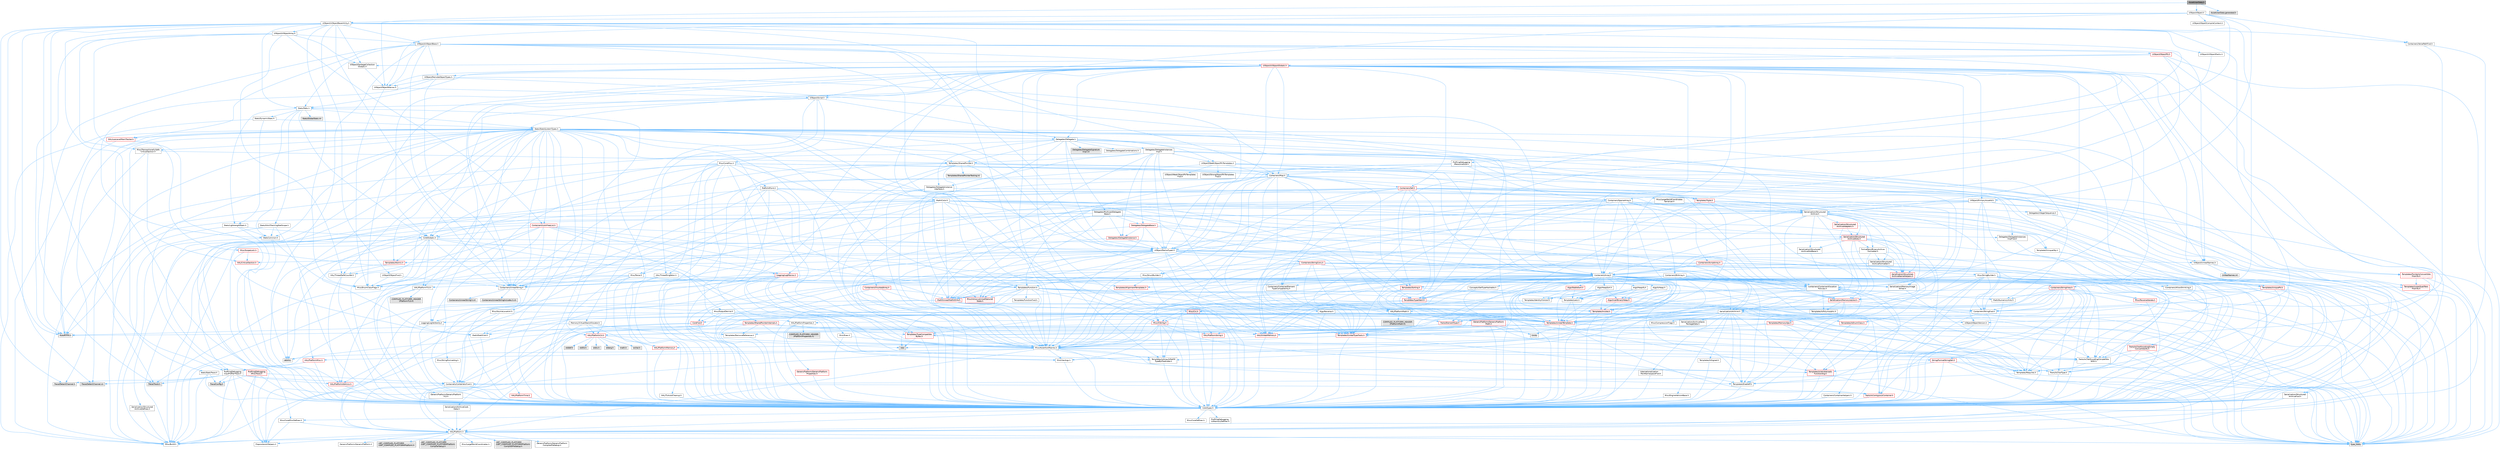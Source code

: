 digraph "AssetUserData.h"
{
 // INTERACTIVE_SVG=YES
 // LATEX_PDF_SIZE
  bgcolor="transparent";
  edge [fontname=Helvetica,fontsize=10,labelfontname=Helvetica,labelfontsize=10];
  node [fontname=Helvetica,fontsize=10,shape=box,height=0.2,width=0.4];
  Node1 [id="Node000001",label="AssetUserData.h",height=0.2,width=0.4,color="gray40", fillcolor="grey60", style="filled", fontcolor="black",tooltip=" "];
  Node1 -> Node2 [id="edge1_Node000001_Node000002",color="steelblue1",style="solid",tooltip=" "];
  Node2 [id="Node000002",label="UObject/ObjectMacros.h",height=0.2,width=0.4,color="grey40", fillcolor="white", style="filled",URL="$d8/d8d/ObjectMacros_8h.html",tooltip=" "];
  Node2 -> Node3 [id="edge2_Node000002_Node000003",color="steelblue1",style="solid",tooltip=" "];
  Node3 [id="Node000003",label="Misc/EnumClassFlags.h",height=0.2,width=0.4,color="grey40", fillcolor="white", style="filled",URL="$d8/de7/EnumClassFlags_8h.html",tooltip=" "];
  Node2 -> Node4 [id="edge3_Node000002_Node000004",color="steelblue1",style="solid",tooltip=" "];
  Node4 [id="Node000004",label="UObject/Script.h",height=0.2,width=0.4,color="grey40", fillcolor="white", style="filled",URL="$de/dc6/Script_8h.html",tooltip=" "];
  Node4 -> Node5 [id="edge4_Node000004_Node000005",color="steelblue1",style="solid",tooltip=" "];
  Node5 [id="Node000005",label="Delegates/Delegate.h",height=0.2,width=0.4,color="grey40", fillcolor="white", style="filled",URL="$d4/d80/Delegate_8h.html",tooltip=" "];
  Node5 -> Node6 [id="edge5_Node000005_Node000006",color="steelblue1",style="solid",tooltip=" "];
  Node6 [id="Node000006",label="CoreTypes.h",height=0.2,width=0.4,color="grey40", fillcolor="white", style="filled",URL="$dc/dec/CoreTypes_8h.html",tooltip=" "];
  Node6 -> Node7 [id="edge6_Node000006_Node000007",color="steelblue1",style="solid",tooltip=" "];
  Node7 [id="Node000007",label="HAL/Platform.h",height=0.2,width=0.4,color="grey40", fillcolor="white", style="filled",URL="$d9/dd0/Platform_8h.html",tooltip=" "];
  Node7 -> Node8 [id="edge7_Node000007_Node000008",color="steelblue1",style="solid",tooltip=" "];
  Node8 [id="Node000008",label="Misc/Build.h",height=0.2,width=0.4,color="grey40", fillcolor="white", style="filled",URL="$d3/dbb/Build_8h.html",tooltip=" "];
  Node7 -> Node9 [id="edge8_Node000007_Node000009",color="steelblue1",style="solid",tooltip=" "];
  Node9 [id="Node000009",label="Misc/LargeWorldCoordinates.h",height=0.2,width=0.4,color="grey40", fillcolor="white", style="filled",URL="$d2/dcb/LargeWorldCoordinates_8h.html",tooltip=" "];
  Node7 -> Node10 [id="edge9_Node000007_Node000010",color="steelblue1",style="solid",tooltip=" "];
  Node10 [id="Node000010",label="type_traits",height=0.2,width=0.4,color="grey60", fillcolor="#E0E0E0", style="filled",tooltip=" "];
  Node7 -> Node11 [id="edge10_Node000007_Node000011",color="steelblue1",style="solid",tooltip=" "];
  Node11 [id="Node000011",label="PreprocessorHelpers.h",height=0.2,width=0.4,color="grey40", fillcolor="white", style="filled",URL="$db/ddb/PreprocessorHelpers_8h.html",tooltip=" "];
  Node7 -> Node12 [id="edge11_Node000007_Node000012",color="steelblue1",style="solid",tooltip=" "];
  Node12 [id="Node000012",label="UBT_COMPILED_PLATFORM\l/UBT_COMPILED_PLATFORMPlatform\lCompilerPreSetup.h",height=0.2,width=0.4,color="grey60", fillcolor="#E0E0E0", style="filled",tooltip=" "];
  Node7 -> Node13 [id="edge12_Node000007_Node000013",color="steelblue1",style="solid",tooltip=" "];
  Node13 [id="Node000013",label="GenericPlatform/GenericPlatform\lCompilerPreSetup.h",height=0.2,width=0.4,color="grey40", fillcolor="white", style="filled",URL="$d9/dc8/GenericPlatformCompilerPreSetup_8h.html",tooltip=" "];
  Node7 -> Node14 [id="edge13_Node000007_Node000014",color="steelblue1",style="solid",tooltip=" "];
  Node14 [id="Node000014",label="GenericPlatform/GenericPlatform.h",height=0.2,width=0.4,color="grey40", fillcolor="white", style="filled",URL="$d6/d84/GenericPlatform_8h.html",tooltip=" "];
  Node7 -> Node15 [id="edge14_Node000007_Node000015",color="steelblue1",style="solid",tooltip=" "];
  Node15 [id="Node000015",label="UBT_COMPILED_PLATFORM\l/UBT_COMPILED_PLATFORMPlatform.h",height=0.2,width=0.4,color="grey60", fillcolor="#E0E0E0", style="filled",tooltip=" "];
  Node7 -> Node16 [id="edge15_Node000007_Node000016",color="steelblue1",style="solid",tooltip=" "];
  Node16 [id="Node000016",label="UBT_COMPILED_PLATFORM\l/UBT_COMPILED_PLATFORMPlatform\lCompilerSetup.h",height=0.2,width=0.4,color="grey60", fillcolor="#E0E0E0", style="filled",tooltip=" "];
  Node6 -> Node17 [id="edge16_Node000006_Node000017",color="steelblue1",style="solid",tooltip=" "];
  Node17 [id="Node000017",label="ProfilingDebugging\l/UMemoryDefines.h",height=0.2,width=0.4,color="grey40", fillcolor="white", style="filled",URL="$d2/da2/UMemoryDefines_8h.html",tooltip=" "];
  Node6 -> Node18 [id="edge17_Node000006_Node000018",color="steelblue1",style="solid",tooltip=" "];
  Node18 [id="Node000018",label="Misc/CoreMiscDefines.h",height=0.2,width=0.4,color="grey40", fillcolor="white", style="filled",URL="$da/d38/CoreMiscDefines_8h.html",tooltip=" "];
  Node18 -> Node7 [id="edge18_Node000018_Node000007",color="steelblue1",style="solid",tooltip=" "];
  Node18 -> Node11 [id="edge19_Node000018_Node000011",color="steelblue1",style="solid",tooltip=" "];
  Node6 -> Node19 [id="edge20_Node000006_Node000019",color="steelblue1",style="solid",tooltip=" "];
  Node19 [id="Node000019",label="Misc/CoreDefines.h",height=0.2,width=0.4,color="grey40", fillcolor="white", style="filled",URL="$d3/dd2/CoreDefines_8h.html",tooltip=" "];
  Node5 -> Node20 [id="edge21_Node000005_Node000020",color="steelblue1",style="solid",tooltip=" "];
  Node20 [id="Node000020",label="Misc/AssertionMacros.h",height=0.2,width=0.4,color="grey40", fillcolor="white", style="filled",URL="$d0/dfa/AssertionMacros_8h.html",tooltip=" "];
  Node20 -> Node6 [id="edge22_Node000020_Node000006",color="steelblue1",style="solid",tooltip=" "];
  Node20 -> Node7 [id="edge23_Node000020_Node000007",color="steelblue1",style="solid",tooltip=" "];
  Node20 -> Node21 [id="edge24_Node000020_Node000021",color="steelblue1",style="solid",tooltip=" "];
  Node21 [id="Node000021",label="HAL/PlatformMisc.h",height=0.2,width=0.4,color="red", fillcolor="#FFF0F0", style="filled",URL="$d0/df5/PlatformMisc_8h.html",tooltip=" "];
  Node21 -> Node6 [id="edge25_Node000021_Node000006",color="steelblue1",style="solid",tooltip=" "];
  Node21 -> Node48 [id="edge26_Node000021_Node000048",color="steelblue1",style="solid",tooltip=" "];
  Node48 [id="Node000048",label="ProfilingDebugging\l/CpuProfilerTrace.h",height=0.2,width=0.4,color="grey40", fillcolor="white", style="filled",URL="$da/dcb/CpuProfilerTrace_8h.html",tooltip=" "];
  Node48 -> Node6 [id="edge27_Node000048_Node000006",color="steelblue1",style="solid",tooltip=" "];
  Node48 -> Node29 [id="edge28_Node000048_Node000029",color="steelblue1",style="solid",tooltip=" "];
  Node29 [id="Node000029",label="Containers/ContainersFwd.h",height=0.2,width=0.4,color="grey40", fillcolor="white", style="filled",URL="$d4/d0a/ContainersFwd_8h.html",tooltip=" "];
  Node29 -> Node7 [id="edge29_Node000029_Node000007",color="steelblue1",style="solid",tooltip=" "];
  Node29 -> Node6 [id="edge30_Node000029_Node000006",color="steelblue1",style="solid",tooltip=" "];
  Node29 -> Node26 [id="edge31_Node000029_Node000026",color="steelblue1",style="solid",tooltip=" "];
  Node26 [id="Node000026",label="Traits/IsContiguousContainer.h",height=0.2,width=0.4,color="red", fillcolor="#FFF0F0", style="filled",URL="$d5/d3c/IsContiguousContainer_8h.html",tooltip=" "];
  Node26 -> Node6 [id="edge32_Node000026_Node000006",color="steelblue1",style="solid",tooltip=" "];
  Node48 -> Node49 [id="edge33_Node000048_Node000049",color="steelblue1",style="solid",tooltip=" "];
  Node49 [id="Node000049",label="HAL/PlatformAtomics.h",height=0.2,width=0.4,color="red", fillcolor="#FFF0F0", style="filled",URL="$d3/d36/PlatformAtomics_8h.html",tooltip=" "];
  Node49 -> Node6 [id="edge34_Node000049_Node000006",color="steelblue1",style="solid",tooltip=" "];
  Node48 -> Node11 [id="edge35_Node000048_Node000011",color="steelblue1",style="solid",tooltip=" "];
  Node48 -> Node8 [id="edge36_Node000048_Node000008",color="steelblue1",style="solid",tooltip=" "];
  Node48 -> Node52 [id="edge37_Node000048_Node000052",color="steelblue1",style="solid",tooltip=" "];
  Node52 [id="Node000052",label="Trace/Config.h",height=0.2,width=0.4,color="grey60", fillcolor="#E0E0E0", style="filled",tooltip=" "];
  Node48 -> Node53 [id="edge38_Node000048_Node000053",color="steelblue1",style="solid",tooltip=" "];
  Node53 [id="Node000053",label="Trace/Detail/Channel.h",height=0.2,width=0.4,color="grey60", fillcolor="#E0E0E0", style="filled",tooltip=" "];
  Node48 -> Node54 [id="edge39_Node000048_Node000054",color="steelblue1",style="solid",tooltip=" "];
  Node54 [id="Node000054",label="Trace/Detail/Channel.inl",height=0.2,width=0.4,color="grey60", fillcolor="#E0E0E0", style="filled",tooltip=" "];
  Node48 -> Node55 [id="edge40_Node000048_Node000055",color="steelblue1",style="solid",tooltip=" "];
  Node55 [id="Node000055",label="Trace/Trace.h",height=0.2,width=0.4,color="grey60", fillcolor="#E0E0E0", style="filled",tooltip=" "];
  Node20 -> Node11 [id="edge41_Node000020_Node000011",color="steelblue1",style="solid",tooltip=" "];
  Node20 -> Node56 [id="edge42_Node000020_Node000056",color="steelblue1",style="solid",tooltip=" "];
  Node56 [id="Node000056",label="Templates/EnableIf.h",height=0.2,width=0.4,color="grey40", fillcolor="white", style="filled",URL="$d7/d60/EnableIf_8h.html",tooltip=" "];
  Node56 -> Node6 [id="edge43_Node000056_Node000006",color="steelblue1",style="solid",tooltip=" "];
  Node20 -> Node57 [id="edge44_Node000020_Node000057",color="steelblue1",style="solid",tooltip=" "];
  Node57 [id="Node000057",label="Templates/IsArrayOrRefOf\lTypeByPredicate.h",height=0.2,width=0.4,color="grey40", fillcolor="white", style="filled",URL="$d6/da1/IsArrayOrRefOfTypeByPredicate_8h.html",tooltip=" "];
  Node57 -> Node6 [id="edge45_Node000057_Node000006",color="steelblue1",style="solid",tooltip=" "];
  Node20 -> Node58 [id="edge46_Node000020_Node000058",color="steelblue1",style="solid",tooltip=" "];
  Node58 [id="Node000058",label="Templates/IsValidVariadic\lFunctionArg.h",height=0.2,width=0.4,color="red", fillcolor="#FFF0F0", style="filled",URL="$d0/dc8/IsValidVariadicFunctionArg_8h.html",tooltip=" "];
  Node58 -> Node6 [id="edge47_Node000058_Node000006",color="steelblue1",style="solid",tooltip=" "];
  Node58 -> Node10 [id="edge48_Node000058_Node000010",color="steelblue1",style="solid",tooltip=" "];
  Node20 -> Node60 [id="edge49_Node000020_Node000060",color="steelblue1",style="solid",tooltip=" "];
  Node60 [id="Node000060",label="Traits/IsCharEncodingCompatible\lWith.h",height=0.2,width=0.4,color="grey40", fillcolor="white", style="filled",URL="$df/dd1/IsCharEncodingCompatibleWith_8h.html",tooltip=" "];
  Node60 -> Node10 [id="edge50_Node000060_Node000010",color="steelblue1",style="solid",tooltip=" "];
  Node60 -> Node61 [id="edge51_Node000060_Node000061",color="steelblue1",style="solid",tooltip=" "];
  Node61 [id="Node000061",label="Traits/IsCharType.h",height=0.2,width=0.4,color="grey40", fillcolor="white", style="filled",URL="$db/d51/IsCharType_8h.html",tooltip=" "];
  Node61 -> Node6 [id="edge52_Node000061_Node000006",color="steelblue1",style="solid",tooltip=" "];
  Node20 -> Node62 [id="edge53_Node000020_Node000062",color="steelblue1",style="solid",tooltip=" "];
  Node62 [id="Node000062",label="Misc/VarArgs.h",height=0.2,width=0.4,color="grey40", fillcolor="white", style="filled",URL="$d5/d6f/VarArgs_8h.html",tooltip=" "];
  Node62 -> Node6 [id="edge54_Node000062_Node000006",color="steelblue1",style="solid",tooltip=" "];
  Node20 -> Node63 [id="edge55_Node000020_Node000063",color="steelblue1",style="solid",tooltip=" "];
  Node63 [id="Node000063",label="String/FormatStringSan.h",height=0.2,width=0.4,color="red", fillcolor="#FFF0F0", style="filled",URL="$d3/d8b/FormatStringSan_8h.html",tooltip=" "];
  Node63 -> Node10 [id="edge56_Node000063_Node000010",color="steelblue1",style="solid",tooltip=" "];
  Node63 -> Node6 [id="edge57_Node000063_Node000006",color="steelblue1",style="solid",tooltip=" "];
  Node63 -> Node64 [id="edge58_Node000063_Node000064",color="steelblue1",style="solid",tooltip=" "];
  Node64 [id="Node000064",label="Templates/Requires.h",height=0.2,width=0.4,color="grey40", fillcolor="white", style="filled",URL="$dc/d96/Requires_8h.html",tooltip=" "];
  Node64 -> Node56 [id="edge59_Node000064_Node000056",color="steelblue1",style="solid",tooltip=" "];
  Node64 -> Node10 [id="edge60_Node000064_Node000010",color="steelblue1",style="solid",tooltip=" "];
  Node63 -> Node58 [id="edge61_Node000063_Node000058",color="steelblue1",style="solid",tooltip=" "];
  Node63 -> Node61 [id="edge62_Node000063_Node000061",color="steelblue1",style="solid",tooltip=" "];
  Node63 -> Node29 [id="edge63_Node000063_Node000029",color="steelblue1",style="solid",tooltip=" "];
  Node20 -> Node69 [id="edge64_Node000020_Node000069",color="steelblue1",style="solid",tooltip=" "];
  Node69 [id="Node000069",label="atomic",height=0.2,width=0.4,color="grey60", fillcolor="#E0E0E0", style="filled",tooltip=" "];
  Node5 -> Node70 [id="edge65_Node000005_Node000070",color="steelblue1",style="solid",tooltip=" "];
  Node70 [id="Node000070",label="UObject/NameTypes.h",height=0.2,width=0.4,color="grey40", fillcolor="white", style="filled",URL="$d6/d35/NameTypes_8h.html",tooltip=" "];
  Node70 -> Node6 [id="edge66_Node000070_Node000006",color="steelblue1",style="solid",tooltip=" "];
  Node70 -> Node20 [id="edge67_Node000070_Node000020",color="steelblue1",style="solid",tooltip=" "];
  Node70 -> Node71 [id="edge68_Node000070_Node000071",color="steelblue1",style="solid",tooltip=" "];
  Node71 [id="Node000071",label="HAL/UnrealMemory.h",height=0.2,width=0.4,color="red", fillcolor="#FFF0F0", style="filled",URL="$d9/d96/UnrealMemory_8h.html",tooltip=" "];
  Node71 -> Node6 [id="edge69_Node000071_Node000006",color="steelblue1",style="solid",tooltip=" "];
  Node71 -> Node88 [id="edge70_Node000071_Node000088",color="steelblue1",style="solid",tooltip=" "];
  Node88 [id="Node000088",label="HAL/PlatformMemory.h",height=0.2,width=0.4,color="red", fillcolor="#FFF0F0", style="filled",URL="$de/d68/PlatformMemory_8h.html",tooltip=" "];
  Node88 -> Node6 [id="edge71_Node000088_Node000006",color="steelblue1",style="solid",tooltip=" "];
  Node70 -> Node92 [id="edge72_Node000070_Node000092",color="steelblue1",style="solid",tooltip=" "];
  Node92 [id="Node000092",label="Templates/UnrealTypeTraits.h",height=0.2,width=0.4,color="red", fillcolor="#FFF0F0", style="filled",URL="$d2/d2d/UnrealTypeTraits_8h.html",tooltip=" "];
  Node92 -> Node6 [id="edge73_Node000092_Node000006",color="steelblue1",style="solid",tooltip=" "];
  Node92 -> Node20 [id="edge74_Node000092_Node000020",color="steelblue1",style="solid",tooltip=" "];
  Node92 -> Node56 [id="edge75_Node000092_Node000056",color="steelblue1",style="solid",tooltip=" "];
  Node70 -> Node97 [id="edge76_Node000070_Node000097",color="steelblue1",style="solid",tooltip=" "];
  Node97 [id="Node000097",label="Templates/UnrealTemplate.h",height=0.2,width=0.4,color="red", fillcolor="#FFF0F0", style="filled",URL="$d4/d24/UnrealTemplate_8h.html",tooltip=" "];
  Node97 -> Node6 [id="edge77_Node000097_Node000006",color="steelblue1",style="solid",tooltip=" "];
  Node97 -> Node71 [id="edge78_Node000097_Node000071",color="steelblue1",style="solid",tooltip=" "];
  Node97 -> Node92 [id="edge79_Node000097_Node000092",color="steelblue1",style="solid",tooltip=" "];
  Node97 -> Node100 [id="edge80_Node000097_Node000100",color="steelblue1",style="solid",tooltip=" "];
  Node100 [id="Node000100",label="Templates/RemoveReference.h",height=0.2,width=0.4,color="grey40", fillcolor="white", style="filled",URL="$da/dbe/RemoveReference_8h.html",tooltip=" "];
  Node100 -> Node6 [id="edge81_Node000100_Node000006",color="steelblue1",style="solid",tooltip=" "];
  Node97 -> Node64 [id="edge82_Node000097_Node000064",color="steelblue1",style="solid",tooltip=" "];
  Node97 -> Node101 [id="edge83_Node000097_Node000101",color="steelblue1",style="solid",tooltip=" "];
  Node101 [id="Node000101",label="Templates/TypeCompatible\lBytes.h",height=0.2,width=0.4,color="red", fillcolor="#FFF0F0", style="filled",URL="$df/d0a/TypeCompatibleBytes_8h.html",tooltip=" "];
  Node101 -> Node6 [id="edge84_Node000101_Node000006",color="steelblue1",style="solid",tooltip=" "];
  Node101 -> Node34 [id="edge85_Node000101_Node000034",color="steelblue1",style="solid",tooltip=" "];
  Node34 [id="Node000034",label="new",height=0.2,width=0.4,color="grey60", fillcolor="#E0E0E0", style="filled",tooltip=" "];
  Node101 -> Node10 [id="edge86_Node000101_Node000010",color="steelblue1",style="solid",tooltip=" "];
  Node97 -> Node26 [id="edge87_Node000097_Node000026",color="steelblue1",style="solid",tooltip=" "];
  Node97 -> Node10 [id="edge88_Node000097_Node000010",color="steelblue1",style="solid",tooltip=" "];
  Node70 -> Node103 [id="edge89_Node000070_Node000103",color="steelblue1",style="solid",tooltip=" "];
  Node103 [id="Node000103",label="Containers/UnrealString.h",height=0.2,width=0.4,color="grey40", fillcolor="white", style="filled",URL="$d5/dba/UnrealString_8h.html",tooltip=" "];
  Node103 -> Node104 [id="edge90_Node000103_Node000104",color="steelblue1",style="solid",tooltip=" "];
  Node104 [id="Node000104",label="Containers/UnrealStringIncludes.h.inl",height=0.2,width=0.4,color="grey60", fillcolor="#E0E0E0", style="filled",tooltip=" "];
  Node103 -> Node105 [id="edge91_Node000103_Node000105",color="steelblue1",style="solid",tooltip=" "];
  Node105 [id="Node000105",label="Containers/UnrealString.h.inl",height=0.2,width=0.4,color="grey60", fillcolor="#E0E0E0", style="filled",tooltip=" "];
  Node103 -> Node106 [id="edge92_Node000103_Node000106",color="steelblue1",style="solid",tooltip=" "];
  Node106 [id="Node000106",label="Misc/StringFormatArg.h",height=0.2,width=0.4,color="grey40", fillcolor="white", style="filled",URL="$d2/d16/StringFormatArg_8h.html",tooltip=" "];
  Node106 -> Node29 [id="edge93_Node000106_Node000029",color="steelblue1",style="solid",tooltip=" "];
  Node70 -> Node107 [id="edge94_Node000070_Node000107",color="steelblue1",style="solid",tooltip=" "];
  Node107 [id="Node000107",label="HAL/CriticalSection.h",height=0.2,width=0.4,color="red", fillcolor="#FFF0F0", style="filled",URL="$d6/d90/CriticalSection_8h.html",tooltip=" "];
  Node70 -> Node110 [id="edge95_Node000070_Node000110",color="steelblue1",style="solid",tooltip=" "];
  Node110 [id="Node000110",label="Containers/StringConv.h",height=0.2,width=0.4,color="red", fillcolor="#FFF0F0", style="filled",URL="$d3/ddf/StringConv_8h.html",tooltip=" "];
  Node110 -> Node6 [id="edge96_Node000110_Node000006",color="steelblue1",style="solid",tooltip=" "];
  Node110 -> Node20 [id="edge97_Node000110_Node000020",color="steelblue1",style="solid",tooltip=" "];
  Node110 -> Node111 [id="edge98_Node000110_Node000111",color="steelblue1",style="solid",tooltip=" "];
  Node111 [id="Node000111",label="Containers/ContainerAllocation\lPolicies.h",height=0.2,width=0.4,color="grey40", fillcolor="white", style="filled",URL="$d7/dff/ContainerAllocationPolicies_8h.html",tooltip=" "];
  Node111 -> Node6 [id="edge99_Node000111_Node000006",color="steelblue1",style="solid",tooltip=" "];
  Node111 -> Node112 [id="edge100_Node000111_Node000112",color="steelblue1",style="solid",tooltip=" "];
  Node112 [id="Node000112",label="Containers/ContainerHelpers.h",height=0.2,width=0.4,color="grey40", fillcolor="white", style="filled",URL="$d7/d33/ContainerHelpers_8h.html",tooltip=" "];
  Node112 -> Node6 [id="edge101_Node000112_Node000006",color="steelblue1",style="solid",tooltip=" "];
  Node111 -> Node111 [id="edge102_Node000111_Node000111",color="steelblue1",style="solid",tooltip=" "];
  Node111 -> Node113 [id="edge103_Node000111_Node000113",color="steelblue1",style="solid",tooltip=" "];
  Node113 [id="Node000113",label="HAL/PlatformMath.h",height=0.2,width=0.4,color="grey40", fillcolor="white", style="filled",URL="$dc/d53/PlatformMath_8h.html",tooltip=" "];
  Node113 -> Node6 [id="edge104_Node000113_Node000006",color="steelblue1",style="solid",tooltip=" "];
  Node113 -> Node114 [id="edge105_Node000113_Node000114",color="steelblue1",style="solid",tooltip=" "];
  Node114 [id="Node000114",label="GenericPlatform/GenericPlatform\lMath.h",height=0.2,width=0.4,color="red", fillcolor="#FFF0F0", style="filled",URL="$d5/d79/GenericPlatformMath_8h.html",tooltip=" "];
  Node114 -> Node6 [id="edge106_Node000114_Node000006",color="steelblue1",style="solid",tooltip=" "];
  Node114 -> Node29 [id="edge107_Node000114_Node000029",color="steelblue1",style="solid",tooltip=" "];
  Node114 -> Node33 [id="edge108_Node000114_Node000033",color="steelblue1",style="solid",tooltip=" "];
  Node33 [id="Node000033",label="HAL/PlatformCrt.h",height=0.2,width=0.4,color="red", fillcolor="#FFF0F0", style="filled",URL="$d8/d75/PlatformCrt_8h.html",tooltip=" "];
  Node33 -> Node34 [id="edge109_Node000033_Node000034",color="steelblue1",style="solid",tooltip=" "];
  Node33 -> Node35 [id="edge110_Node000033_Node000035",color="steelblue1",style="solid",tooltip=" "];
  Node35 [id="Node000035",label="wchar.h",height=0.2,width=0.4,color="grey60", fillcolor="#E0E0E0", style="filled",tooltip=" "];
  Node33 -> Node36 [id="edge111_Node000033_Node000036",color="steelblue1",style="solid",tooltip=" "];
  Node36 [id="Node000036",label="stddef.h",height=0.2,width=0.4,color="grey60", fillcolor="#E0E0E0", style="filled",tooltip=" "];
  Node33 -> Node37 [id="edge112_Node000033_Node000037",color="steelblue1",style="solid",tooltip=" "];
  Node37 [id="Node000037",label="stdlib.h",height=0.2,width=0.4,color="grey60", fillcolor="#E0E0E0", style="filled",tooltip=" "];
  Node33 -> Node38 [id="edge113_Node000033_Node000038",color="steelblue1",style="solid",tooltip=" "];
  Node38 [id="Node000038",label="stdio.h",height=0.2,width=0.4,color="grey60", fillcolor="#E0E0E0", style="filled",tooltip=" "];
  Node33 -> Node39 [id="edge114_Node000033_Node000039",color="steelblue1",style="solid",tooltip=" "];
  Node39 [id="Node000039",label="stdarg.h",height=0.2,width=0.4,color="grey60", fillcolor="#E0E0E0", style="filled",tooltip=" "];
  Node33 -> Node40 [id="edge115_Node000033_Node000040",color="steelblue1",style="solid",tooltip=" "];
  Node40 [id="Node000040",label="math.h",height=0.2,width=0.4,color="grey60", fillcolor="#E0E0E0", style="filled",tooltip=" "];
  Node114 -> Node92 [id="edge116_Node000114_Node000092",color="steelblue1",style="solid",tooltip=" "];
  Node114 -> Node64 [id="edge117_Node000114_Node000064",color="steelblue1",style="solid",tooltip=" "];
  Node114 -> Node101 [id="edge118_Node000114_Node000101",color="steelblue1",style="solid",tooltip=" "];
  Node114 -> Node119 [id="edge119_Node000114_Node000119",color="steelblue1",style="solid",tooltip=" "];
  Node119 [id="Node000119",label="limits",height=0.2,width=0.4,color="grey60", fillcolor="#E0E0E0", style="filled",tooltip=" "];
  Node114 -> Node10 [id="edge120_Node000114_Node000010",color="steelblue1",style="solid",tooltip=" "];
  Node113 -> Node120 [id="edge121_Node000113_Node000120",color="steelblue1",style="solid",tooltip=" "];
  Node120 [id="Node000120",label="COMPILED_PLATFORM_HEADER\l(PlatformMath.h)",height=0.2,width=0.4,color="grey60", fillcolor="#E0E0E0", style="filled",tooltip=" "];
  Node111 -> Node71 [id="edge122_Node000111_Node000071",color="steelblue1",style="solid",tooltip=" "];
  Node111 -> Node43 [id="edge123_Node000111_Node000043",color="steelblue1",style="solid",tooltip=" "];
  Node43 [id="Node000043",label="Math/NumericLimits.h",height=0.2,width=0.4,color="grey40", fillcolor="white", style="filled",URL="$df/d1b/NumericLimits_8h.html",tooltip=" "];
  Node43 -> Node6 [id="edge124_Node000043_Node000006",color="steelblue1",style="solid",tooltip=" "];
  Node111 -> Node20 [id="edge125_Node000111_Node000020",color="steelblue1",style="solid",tooltip=" "];
  Node111 -> Node121 [id="edge126_Node000111_Node000121",color="steelblue1",style="solid",tooltip=" "];
  Node121 [id="Node000121",label="Templates/IsPolymorphic.h",height=0.2,width=0.4,color="grey40", fillcolor="white", style="filled",URL="$dc/d20/IsPolymorphic_8h.html",tooltip=" "];
  Node111 -> Node122 [id="edge127_Node000111_Node000122",color="steelblue1",style="solid",tooltip=" "];
  Node122 [id="Node000122",label="Templates/MemoryOps.h",height=0.2,width=0.4,color="red", fillcolor="#FFF0F0", style="filled",URL="$db/dea/MemoryOps_8h.html",tooltip=" "];
  Node122 -> Node6 [id="edge128_Node000122_Node000006",color="steelblue1",style="solid",tooltip=" "];
  Node122 -> Node71 [id="edge129_Node000122_Node000071",color="steelblue1",style="solid",tooltip=" "];
  Node122 -> Node64 [id="edge130_Node000122_Node000064",color="steelblue1",style="solid",tooltip=" "];
  Node122 -> Node92 [id="edge131_Node000122_Node000092",color="steelblue1",style="solid",tooltip=" "];
  Node122 -> Node34 [id="edge132_Node000122_Node000034",color="steelblue1",style="solid",tooltip=" "];
  Node122 -> Node10 [id="edge133_Node000122_Node000010",color="steelblue1",style="solid",tooltip=" "];
  Node111 -> Node101 [id="edge134_Node000111_Node000101",color="steelblue1",style="solid",tooltip=" "];
  Node111 -> Node10 [id="edge135_Node000111_Node000010",color="steelblue1",style="solid",tooltip=" "];
  Node110 -> Node123 [id="edge136_Node000110_Node000123",color="steelblue1",style="solid",tooltip=" "];
  Node123 [id="Node000123",label="Containers/Array.h",height=0.2,width=0.4,color="grey40", fillcolor="white", style="filled",URL="$df/dd0/Array_8h.html",tooltip=" "];
  Node123 -> Node6 [id="edge137_Node000123_Node000006",color="steelblue1",style="solid",tooltip=" "];
  Node123 -> Node20 [id="edge138_Node000123_Node000020",color="steelblue1",style="solid",tooltip=" "];
  Node123 -> Node124 [id="edge139_Node000123_Node000124",color="steelblue1",style="solid",tooltip=" "];
  Node124 [id="Node000124",label="Misc/IntrusiveUnsetOptional\lState.h",height=0.2,width=0.4,color="red", fillcolor="#FFF0F0", style="filled",URL="$d2/d0a/IntrusiveUnsetOptionalState_8h.html",tooltip=" "];
  Node123 -> Node126 [id="edge140_Node000123_Node000126",color="steelblue1",style="solid",tooltip=" "];
  Node126 [id="Node000126",label="Misc/ReverseIterate.h",height=0.2,width=0.4,color="red", fillcolor="#FFF0F0", style="filled",URL="$db/de3/ReverseIterate_8h.html",tooltip=" "];
  Node126 -> Node7 [id="edge141_Node000126_Node000007",color="steelblue1",style="solid",tooltip=" "];
  Node123 -> Node71 [id="edge142_Node000123_Node000071",color="steelblue1",style="solid",tooltip=" "];
  Node123 -> Node92 [id="edge143_Node000123_Node000092",color="steelblue1",style="solid",tooltip=" "];
  Node123 -> Node97 [id="edge144_Node000123_Node000097",color="steelblue1",style="solid",tooltip=" "];
  Node123 -> Node128 [id="edge145_Node000123_Node000128",color="steelblue1",style="solid",tooltip=" "];
  Node128 [id="Node000128",label="Containers/AllowShrinking.h",height=0.2,width=0.4,color="grey40", fillcolor="white", style="filled",URL="$d7/d1a/AllowShrinking_8h.html",tooltip=" "];
  Node128 -> Node6 [id="edge146_Node000128_Node000006",color="steelblue1",style="solid",tooltip=" "];
  Node123 -> Node111 [id="edge147_Node000123_Node000111",color="steelblue1",style="solid",tooltip=" "];
  Node123 -> Node129 [id="edge148_Node000123_Node000129",color="steelblue1",style="solid",tooltip=" "];
  Node129 [id="Node000129",label="Containers/ContainerElement\lTypeCompatibility.h",height=0.2,width=0.4,color="grey40", fillcolor="white", style="filled",URL="$df/ddf/ContainerElementTypeCompatibility_8h.html",tooltip=" "];
  Node129 -> Node6 [id="edge149_Node000129_Node000006",color="steelblue1",style="solid",tooltip=" "];
  Node129 -> Node92 [id="edge150_Node000129_Node000092",color="steelblue1",style="solid",tooltip=" "];
  Node123 -> Node130 [id="edge151_Node000123_Node000130",color="steelblue1",style="solid",tooltip=" "];
  Node130 [id="Node000130",label="Serialization/Archive.h",height=0.2,width=0.4,color="grey40", fillcolor="white", style="filled",URL="$d7/d3b/Archive_8h.html",tooltip=" "];
  Node130 -> Node28 [id="edge152_Node000130_Node000028",color="steelblue1",style="solid",tooltip=" "];
  Node28 [id="Node000028",label="CoreFwd.h",height=0.2,width=0.4,color="red", fillcolor="#FFF0F0", style="filled",URL="$d1/d1e/CoreFwd_8h.html",tooltip=" "];
  Node28 -> Node6 [id="edge153_Node000028_Node000006",color="steelblue1",style="solid",tooltip=" "];
  Node28 -> Node29 [id="edge154_Node000028_Node000029",color="steelblue1",style="solid",tooltip=" "];
  Node28 -> Node30 [id="edge155_Node000028_Node000030",color="steelblue1",style="solid",tooltip=" "];
  Node30 [id="Node000030",label="Math/MathFwd.h",height=0.2,width=0.4,color="grey40", fillcolor="white", style="filled",URL="$d2/d10/MathFwd_8h.html",tooltip=" "];
  Node30 -> Node7 [id="edge156_Node000030_Node000007",color="steelblue1",style="solid",tooltip=" "];
  Node130 -> Node6 [id="edge157_Node000130_Node000006",color="steelblue1",style="solid",tooltip=" "];
  Node130 -> Node131 [id="edge158_Node000130_Node000131",color="steelblue1",style="solid",tooltip=" "];
  Node131 [id="Node000131",label="HAL/PlatformProperties.h",height=0.2,width=0.4,color="grey40", fillcolor="white", style="filled",URL="$d9/db0/PlatformProperties_8h.html",tooltip=" "];
  Node131 -> Node6 [id="edge159_Node000131_Node000006",color="steelblue1",style="solid",tooltip=" "];
  Node131 -> Node132 [id="edge160_Node000131_Node000132",color="steelblue1",style="solid",tooltip=" "];
  Node132 [id="Node000132",label="GenericPlatform/GenericPlatform\lProperties.h",height=0.2,width=0.4,color="red", fillcolor="#FFF0F0", style="filled",URL="$d2/dcd/GenericPlatformProperties_8h.html",tooltip=" "];
  Node132 -> Node6 [id="edge161_Node000132_Node000006",color="steelblue1",style="solid",tooltip=" "];
  Node131 -> Node133 [id="edge162_Node000131_Node000133",color="steelblue1",style="solid",tooltip=" "];
  Node133 [id="Node000133",label="COMPILED_PLATFORM_HEADER\l(PlatformProperties.h)",height=0.2,width=0.4,color="grey60", fillcolor="#E0E0E0", style="filled",tooltip=" "];
  Node130 -> Node134 [id="edge163_Node000130_Node000134",color="steelblue1",style="solid",tooltip=" "];
  Node134 [id="Node000134",label="Internationalization\l/TextNamespaceFwd.h",height=0.2,width=0.4,color="grey40", fillcolor="white", style="filled",URL="$d8/d97/TextNamespaceFwd_8h.html",tooltip=" "];
  Node134 -> Node6 [id="edge164_Node000134_Node000006",color="steelblue1",style="solid",tooltip=" "];
  Node130 -> Node30 [id="edge165_Node000130_Node000030",color="steelblue1",style="solid",tooltip=" "];
  Node130 -> Node20 [id="edge166_Node000130_Node000020",color="steelblue1",style="solid",tooltip=" "];
  Node130 -> Node8 [id="edge167_Node000130_Node000008",color="steelblue1",style="solid",tooltip=" "];
  Node130 -> Node44 [id="edge168_Node000130_Node000044",color="steelblue1",style="solid",tooltip=" "];
  Node44 [id="Node000044",label="Misc/CompressionFlags.h",height=0.2,width=0.4,color="grey40", fillcolor="white", style="filled",URL="$d9/d76/CompressionFlags_8h.html",tooltip=" "];
  Node130 -> Node135 [id="edge169_Node000130_Node000135",color="steelblue1",style="solid",tooltip=" "];
  Node135 [id="Node000135",label="Misc/EngineVersionBase.h",height=0.2,width=0.4,color="grey40", fillcolor="white", style="filled",URL="$d5/d2b/EngineVersionBase_8h.html",tooltip=" "];
  Node135 -> Node6 [id="edge170_Node000135_Node000006",color="steelblue1",style="solid",tooltip=" "];
  Node130 -> Node62 [id="edge171_Node000130_Node000062",color="steelblue1",style="solid",tooltip=" "];
  Node130 -> Node136 [id="edge172_Node000130_Node000136",color="steelblue1",style="solid",tooltip=" "];
  Node136 [id="Node000136",label="Serialization/ArchiveCook\lData.h",height=0.2,width=0.4,color="grey40", fillcolor="white", style="filled",URL="$dc/db6/ArchiveCookData_8h.html",tooltip=" "];
  Node136 -> Node7 [id="edge173_Node000136_Node000007",color="steelblue1",style="solid",tooltip=" "];
  Node130 -> Node137 [id="edge174_Node000130_Node000137",color="steelblue1",style="solid",tooltip=" "];
  Node137 [id="Node000137",label="Serialization/ArchiveSave\lPackageData.h",height=0.2,width=0.4,color="grey40", fillcolor="white", style="filled",URL="$d1/d37/ArchiveSavePackageData_8h.html",tooltip=" "];
  Node130 -> Node56 [id="edge175_Node000130_Node000056",color="steelblue1",style="solid",tooltip=" "];
  Node130 -> Node57 [id="edge176_Node000130_Node000057",color="steelblue1",style="solid",tooltip=" "];
  Node130 -> Node138 [id="edge177_Node000130_Node000138",color="steelblue1",style="solid",tooltip=" "];
  Node138 [id="Node000138",label="Templates/IsEnumClass.h",height=0.2,width=0.4,color="red", fillcolor="#FFF0F0", style="filled",URL="$d7/d15/IsEnumClass_8h.html",tooltip=" "];
  Node138 -> Node6 [id="edge178_Node000138_Node000006",color="steelblue1",style="solid",tooltip=" "];
  Node130 -> Node118 [id="edge179_Node000130_Node000118",color="steelblue1",style="solid",tooltip=" "];
  Node118 [id="Node000118",label="Templates/IsSigned.h",height=0.2,width=0.4,color="grey40", fillcolor="white", style="filled",URL="$d8/dd8/IsSigned_8h.html",tooltip=" "];
  Node118 -> Node6 [id="edge180_Node000118_Node000006",color="steelblue1",style="solid",tooltip=" "];
  Node130 -> Node58 [id="edge181_Node000130_Node000058",color="steelblue1",style="solid",tooltip=" "];
  Node130 -> Node97 [id="edge182_Node000130_Node000097",color="steelblue1",style="solid",tooltip=" "];
  Node130 -> Node60 [id="edge183_Node000130_Node000060",color="steelblue1",style="solid",tooltip=" "];
  Node130 -> Node139 [id="edge184_Node000130_Node000139",color="steelblue1",style="solid",tooltip=" "];
  Node139 [id="Node000139",label="UObject/ObjectVersion.h",height=0.2,width=0.4,color="grey40", fillcolor="white", style="filled",URL="$da/d63/ObjectVersion_8h.html",tooltip=" "];
  Node139 -> Node6 [id="edge185_Node000139_Node000006",color="steelblue1",style="solid",tooltip=" "];
  Node123 -> Node140 [id="edge186_Node000123_Node000140",color="steelblue1",style="solid",tooltip=" "];
  Node140 [id="Node000140",label="Serialization/MemoryImage\lWriter.h",height=0.2,width=0.4,color="grey40", fillcolor="white", style="filled",URL="$d0/d08/MemoryImageWriter_8h.html",tooltip=" "];
  Node140 -> Node6 [id="edge187_Node000140_Node000006",color="steelblue1",style="solid",tooltip=" "];
  Node140 -> Node141 [id="edge188_Node000140_Node000141",color="steelblue1",style="solid",tooltip=" "];
  Node141 [id="Node000141",label="Serialization/MemoryLayout.h",height=0.2,width=0.4,color="red", fillcolor="#FFF0F0", style="filled",URL="$d7/d66/MemoryLayout_8h.html",tooltip=" "];
  Node141 -> Node23 [id="edge189_Node000141_Node000023",color="steelblue1",style="solid",tooltip=" "];
  Node23 [id="Node000023",label="Containers/StringFwd.h",height=0.2,width=0.4,color="grey40", fillcolor="white", style="filled",URL="$df/d37/StringFwd_8h.html",tooltip=" "];
  Node23 -> Node6 [id="edge190_Node000023_Node000006",color="steelblue1",style="solid",tooltip=" "];
  Node23 -> Node24 [id="edge191_Node000023_Node000024",color="steelblue1",style="solid",tooltip=" "];
  Node24 [id="Node000024",label="Traits/ElementType.h",height=0.2,width=0.4,color="red", fillcolor="#FFF0F0", style="filled",URL="$d5/d4f/ElementType_8h.html",tooltip=" "];
  Node24 -> Node7 [id="edge192_Node000024_Node000007",color="steelblue1",style="solid",tooltip=" "];
  Node24 -> Node10 [id="edge193_Node000024_Node000010",color="steelblue1",style="solid",tooltip=" "];
  Node23 -> Node26 [id="edge194_Node000023_Node000026",color="steelblue1",style="solid",tooltip=" "];
  Node141 -> Node71 [id="edge195_Node000141_Node000071",color="steelblue1",style="solid",tooltip=" "];
  Node141 -> Node56 [id="edge196_Node000141_Node000056",color="steelblue1",style="solid",tooltip=" "];
  Node141 -> Node121 [id="edge197_Node000141_Node000121",color="steelblue1",style="solid",tooltip=" "];
  Node141 -> Node97 [id="edge198_Node000141_Node000097",color="steelblue1",style="solid",tooltip=" "];
  Node123 -> Node154 [id="edge199_Node000123_Node000154",color="steelblue1",style="solid",tooltip=" "];
  Node154 [id="Node000154",label="Algo/Heapify.h",height=0.2,width=0.4,color="grey40", fillcolor="white", style="filled",URL="$d0/d2a/Heapify_8h.html",tooltip=" "];
  Node154 -> Node155 [id="edge200_Node000154_Node000155",color="steelblue1",style="solid",tooltip=" "];
  Node155 [id="Node000155",label="Algo/Impl/BinaryHeap.h",height=0.2,width=0.4,color="red", fillcolor="#FFF0F0", style="filled",URL="$d7/da3/Algo_2Impl_2BinaryHeap_8h.html",tooltip=" "];
  Node155 -> Node156 [id="edge201_Node000155_Node000156",color="steelblue1",style="solid",tooltip=" "];
  Node156 [id="Node000156",label="Templates/Invoke.h",height=0.2,width=0.4,color="red", fillcolor="#FFF0F0", style="filled",URL="$d7/deb/Invoke_8h.html",tooltip=" "];
  Node156 -> Node6 [id="edge202_Node000156_Node000006",color="steelblue1",style="solid",tooltip=" "];
  Node156 -> Node97 [id="edge203_Node000156_Node000097",color="steelblue1",style="solid",tooltip=" "];
  Node156 -> Node10 [id="edge204_Node000156_Node000010",color="steelblue1",style="solid",tooltip=" "];
  Node155 -> Node10 [id="edge205_Node000155_Node000010",color="steelblue1",style="solid",tooltip=" "];
  Node154 -> Node160 [id="edge206_Node000154_Node000160",color="steelblue1",style="solid",tooltip=" "];
  Node160 [id="Node000160",label="Templates/IdentityFunctor.h",height=0.2,width=0.4,color="grey40", fillcolor="white", style="filled",URL="$d7/d2e/IdentityFunctor_8h.html",tooltip=" "];
  Node160 -> Node7 [id="edge207_Node000160_Node000007",color="steelblue1",style="solid",tooltip=" "];
  Node154 -> Node156 [id="edge208_Node000154_Node000156",color="steelblue1",style="solid",tooltip=" "];
  Node154 -> Node161 [id="edge209_Node000154_Node000161",color="steelblue1",style="solid",tooltip=" "];
  Node161 [id="Node000161",label="Templates/Less.h",height=0.2,width=0.4,color="grey40", fillcolor="white", style="filled",URL="$de/dc8/Less_8h.html",tooltip=" "];
  Node161 -> Node6 [id="edge210_Node000161_Node000006",color="steelblue1",style="solid",tooltip=" "];
  Node161 -> Node97 [id="edge211_Node000161_Node000097",color="steelblue1",style="solid",tooltip=" "];
  Node154 -> Node97 [id="edge212_Node000154_Node000097",color="steelblue1",style="solid",tooltip=" "];
  Node123 -> Node162 [id="edge213_Node000123_Node000162",color="steelblue1",style="solid",tooltip=" "];
  Node162 [id="Node000162",label="Algo/HeapSort.h",height=0.2,width=0.4,color="grey40", fillcolor="white", style="filled",URL="$d3/d92/HeapSort_8h.html",tooltip=" "];
  Node162 -> Node155 [id="edge214_Node000162_Node000155",color="steelblue1",style="solid",tooltip=" "];
  Node162 -> Node160 [id="edge215_Node000162_Node000160",color="steelblue1",style="solid",tooltip=" "];
  Node162 -> Node161 [id="edge216_Node000162_Node000161",color="steelblue1",style="solid",tooltip=" "];
  Node162 -> Node97 [id="edge217_Node000162_Node000097",color="steelblue1",style="solid",tooltip=" "];
  Node123 -> Node163 [id="edge218_Node000123_Node000163",color="steelblue1",style="solid",tooltip=" "];
  Node163 [id="Node000163",label="Algo/IsHeap.h",height=0.2,width=0.4,color="grey40", fillcolor="white", style="filled",URL="$de/d32/IsHeap_8h.html",tooltip=" "];
  Node163 -> Node155 [id="edge219_Node000163_Node000155",color="steelblue1",style="solid",tooltip=" "];
  Node163 -> Node160 [id="edge220_Node000163_Node000160",color="steelblue1",style="solid",tooltip=" "];
  Node163 -> Node156 [id="edge221_Node000163_Node000156",color="steelblue1",style="solid",tooltip=" "];
  Node163 -> Node161 [id="edge222_Node000163_Node000161",color="steelblue1",style="solid",tooltip=" "];
  Node163 -> Node97 [id="edge223_Node000163_Node000097",color="steelblue1",style="solid",tooltip=" "];
  Node123 -> Node155 [id="edge224_Node000123_Node000155",color="steelblue1",style="solid",tooltip=" "];
  Node123 -> Node164 [id="edge225_Node000123_Node000164",color="steelblue1",style="solid",tooltip=" "];
  Node164 [id="Node000164",label="Algo/StableSort.h",height=0.2,width=0.4,color="red", fillcolor="#FFF0F0", style="filled",URL="$d7/d3c/StableSort_8h.html",tooltip=" "];
  Node164 -> Node160 [id="edge226_Node000164_Node000160",color="steelblue1",style="solid",tooltip=" "];
  Node164 -> Node156 [id="edge227_Node000164_Node000156",color="steelblue1",style="solid",tooltip=" "];
  Node164 -> Node161 [id="edge228_Node000164_Node000161",color="steelblue1",style="solid",tooltip=" "];
  Node164 -> Node97 [id="edge229_Node000164_Node000097",color="steelblue1",style="solid",tooltip=" "];
  Node123 -> Node167 [id="edge230_Node000123_Node000167",color="steelblue1",style="solid",tooltip=" "];
  Node167 [id="Node000167",label="Concepts/GetTypeHashable.h",height=0.2,width=0.4,color="grey40", fillcolor="white", style="filled",URL="$d3/da2/GetTypeHashable_8h.html",tooltip=" "];
  Node167 -> Node6 [id="edge231_Node000167_Node000006",color="steelblue1",style="solid",tooltip=" "];
  Node167 -> Node145 [id="edge232_Node000167_Node000145",color="steelblue1",style="solid",tooltip=" "];
  Node145 [id="Node000145",label="Templates/TypeHash.h",height=0.2,width=0.4,color="red", fillcolor="#FFF0F0", style="filled",URL="$d1/d62/TypeHash_8h.html",tooltip=" "];
  Node145 -> Node6 [id="edge233_Node000145_Node000006",color="steelblue1",style="solid",tooltip=" "];
  Node145 -> Node64 [id="edge234_Node000145_Node000064",color="steelblue1",style="solid",tooltip=" "];
  Node145 -> Node146 [id="edge235_Node000145_Node000146",color="steelblue1",style="solid",tooltip=" "];
  Node146 [id="Node000146",label="Misc/Crc.h",height=0.2,width=0.4,color="red", fillcolor="#FFF0F0", style="filled",URL="$d4/dd2/Crc_8h.html",tooltip=" "];
  Node146 -> Node6 [id="edge236_Node000146_Node000006",color="steelblue1",style="solid",tooltip=" "];
  Node146 -> Node73 [id="edge237_Node000146_Node000073",color="steelblue1",style="solid",tooltip=" "];
  Node73 [id="Node000073",label="HAL/PlatformString.h",height=0.2,width=0.4,color="red", fillcolor="#FFF0F0", style="filled",URL="$db/db5/PlatformString_8h.html",tooltip=" "];
  Node73 -> Node6 [id="edge238_Node000073_Node000006",color="steelblue1",style="solid",tooltip=" "];
  Node146 -> Node20 [id="edge239_Node000146_Node000020",color="steelblue1",style="solid",tooltip=" "];
  Node146 -> Node147 [id="edge240_Node000146_Node000147",color="steelblue1",style="solid",tooltip=" "];
  Node147 [id="Node000147",label="Misc/CString.h",height=0.2,width=0.4,color="red", fillcolor="#FFF0F0", style="filled",URL="$d2/d49/CString_8h.html",tooltip=" "];
  Node147 -> Node6 [id="edge241_Node000147_Node000006",color="steelblue1",style="solid",tooltip=" "];
  Node147 -> Node33 [id="edge242_Node000147_Node000033",color="steelblue1",style="solid",tooltip=" "];
  Node147 -> Node73 [id="edge243_Node000147_Node000073",color="steelblue1",style="solid",tooltip=" "];
  Node147 -> Node20 [id="edge244_Node000147_Node000020",color="steelblue1",style="solid",tooltip=" "];
  Node147 -> Node62 [id="edge245_Node000147_Node000062",color="steelblue1",style="solid",tooltip=" "];
  Node147 -> Node57 [id="edge246_Node000147_Node000057",color="steelblue1",style="solid",tooltip=" "];
  Node147 -> Node58 [id="edge247_Node000147_Node000058",color="steelblue1",style="solid",tooltip=" "];
  Node147 -> Node60 [id="edge248_Node000147_Node000060",color="steelblue1",style="solid",tooltip=" "];
  Node146 -> Node92 [id="edge249_Node000146_Node000092",color="steelblue1",style="solid",tooltip=" "];
  Node146 -> Node61 [id="edge250_Node000146_Node000061",color="steelblue1",style="solid",tooltip=" "];
  Node145 -> Node10 [id="edge251_Node000145_Node000010",color="steelblue1",style="solid",tooltip=" "];
  Node123 -> Node160 [id="edge252_Node000123_Node000160",color="steelblue1",style="solid",tooltip=" "];
  Node123 -> Node156 [id="edge253_Node000123_Node000156",color="steelblue1",style="solid",tooltip=" "];
  Node123 -> Node161 [id="edge254_Node000123_Node000161",color="steelblue1",style="solid",tooltip=" "];
  Node123 -> Node168 [id="edge255_Node000123_Node000168",color="steelblue1",style="solid",tooltip=" "];
  Node168 [id="Node000168",label="Templates/LosesQualifiers\lFromTo.h",height=0.2,width=0.4,color="red", fillcolor="#FFF0F0", style="filled",URL="$d2/db3/LosesQualifiersFromTo_8h.html",tooltip=" "];
  Node168 -> Node10 [id="edge256_Node000168_Node000010",color="steelblue1",style="solid",tooltip=" "];
  Node123 -> Node64 [id="edge257_Node000123_Node000064",color="steelblue1",style="solid",tooltip=" "];
  Node123 -> Node169 [id="edge258_Node000123_Node000169",color="steelblue1",style="solid",tooltip=" "];
  Node169 [id="Node000169",label="Templates/Sorting.h",height=0.2,width=0.4,color="red", fillcolor="#FFF0F0", style="filled",URL="$d3/d9e/Sorting_8h.html",tooltip=" "];
  Node169 -> Node6 [id="edge259_Node000169_Node000006",color="steelblue1",style="solid",tooltip=" "];
  Node169 -> Node113 [id="edge260_Node000169_Node000113",color="steelblue1",style="solid",tooltip=" "];
  Node169 -> Node161 [id="edge261_Node000169_Node000161",color="steelblue1",style="solid",tooltip=" "];
  Node123 -> Node173 [id="edge262_Node000123_Node000173",color="steelblue1",style="solid",tooltip=" "];
  Node173 [id="Node000173",label="Templates/AlignmentTemplates.h",height=0.2,width=0.4,color="red", fillcolor="#FFF0F0", style="filled",URL="$dd/d32/AlignmentTemplates_8h.html",tooltip=" "];
  Node173 -> Node6 [id="edge263_Node000173_Node000006",color="steelblue1",style="solid",tooltip=" "];
  Node123 -> Node24 [id="edge264_Node000123_Node000024",color="steelblue1",style="solid",tooltip=" "];
  Node123 -> Node119 [id="edge265_Node000123_Node000119",color="steelblue1",style="solid",tooltip=" "];
  Node123 -> Node10 [id="edge266_Node000123_Node000010",color="steelblue1",style="solid",tooltip=" "];
  Node110 -> Node147 [id="edge267_Node000110_Node000147",color="steelblue1",style="solid",tooltip=" "];
  Node110 -> Node97 [id="edge268_Node000110_Node000097",color="steelblue1",style="solid",tooltip=" "];
  Node110 -> Node92 [id="edge269_Node000110_Node000092",color="steelblue1",style="solid",tooltip=" "];
  Node110 -> Node24 [id="edge270_Node000110_Node000024",color="steelblue1",style="solid",tooltip=" "];
  Node110 -> Node60 [id="edge271_Node000110_Node000060",color="steelblue1",style="solid",tooltip=" "];
  Node110 -> Node26 [id="edge272_Node000110_Node000026",color="steelblue1",style="solid",tooltip=" "];
  Node110 -> Node10 [id="edge273_Node000110_Node000010",color="steelblue1",style="solid",tooltip=" "];
  Node70 -> Node23 [id="edge274_Node000070_Node000023",color="steelblue1",style="solid",tooltip=" "];
  Node70 -> Node175 [id="edge275_Node000070_Node000175",color="steelblue1",style="solid",tooltip=" "];
  Node175 [id="Node000175",label="UObject/UnrealNames.h",height=0.2,width=0.4,color="grey40", fillcolor="white", style="filled",URL="$d8/db1/UnrealNames_8h.html",tooltip=" "];
  Node175 -> Node6 [id="edge276_Node000175_Node000006",color="steelblue1",style="solid",tooltip=" "];
  Node175 -> Node176 [id="edge277_Node000175_Node000176",color="steelblue1",style="solid",tooltip=" "];
  Node176 [id="Node000176",label="UnrealNames.inl",height=0.2,width=0.4,color="grey60", fillcolor="#E0E0E0", style="filled",tooltip=" "];
  Node70 -> Node79 [id="edge278_Node000070_Node000079",color="steelblue1",style="solid",tooltip=" "];
  Node79 [id="Node000079",label="Templates/Atomic.h",height=0.2,width=0.4,color="red", fillcolor="#FFF0F0", style="filled",URL="$d3/d91/Atomic_8h.html",tooltip=" "];
  Node79 -> Node80 [id="edge279_Node000079_Node000080",color="steelblue1",style="solid",tooltip=" "];
  Node80 [id="Node000080",label="HAL/ThreadSafeCounter.h",height=0.2,width=0.4,color="grey40", fillcolor="white", style="filled",URL="$dc/dc9/ThreadSafeCounter_8h.html",tooltip=" "];
  Node80 -> Node6 [id="edge280_Node000080_Node000006",color="steelblue1",style="solid",tooltip=" "];
  Node80 -> Node49 [id="edge281_Node000080_Node000049",color="steelblue1",style="solid",tooltip=" "];
  Node79 -> Node69 [id="edge282_Node000079_Node000069",color="steelblue1",style="solid",tooltip=" "];
  Node70 -> Node141 [id="edge283_Node000070_Node000141",color="steelblue1",style="solid",tooltip=" "];
  Node70 -> Node124 [id="edge284_Node000070_Node000124",color="steelblue1",style="solid",tooltip=" "];
  Node70 -> Node177 [id="edge285_Node000070_Node000177",color="steelblue1",style="solid",tooltip=" "];
  Node177 [id="Node000177",label="Misc/StringBuilder.h",height=0.2,width=0.4,color="grey40", fillcolor="white", style="filled",URL="$d4/d52/StringBuilder_8h.html",tooltip=" "];
  Node177 -> Node23 [id="edge286_Node000177_Node000023",color="steelblue1",style="solid",tooltip=" "];
  Node177 -> Node178 [id="edge287_Node000177_Node000178",color="steelblue1",style="solid",tooltip=" "];
  Node178 [id="Node000178",label="Containers/StringView.h",height=0.2,width=0.4,color="red", fillcolor="#FFF0F0", style="filled",URL="$dd/dea/StringView_8h.html",tooltip=" "];
  Node178 -> Node6 [id="edge288_Node000178_Node000006",color="steelblue1",style="solid",tooltip=" "];
  Node178 -> Node23 [id="edge289_Node000178_Node000023",color="steelblue1",style="solid",tooltip=" "];
  Node178 -> Node71 [id="edge290_Node000178_Node000071",color="steelblue1",style="solid",tooltip=" "];
  Node178 -> Node43 [id="edge291_Node000178_Node000043",color="steelblue1",style="solid",tooltip=" "];
  Node178 -> Node172 [id="edge292_Node000178_Node000172",color="steelblue1",style="solid",tooltip=" "];
  Node172 [id="Node000172",label="Math/UnrealMathUtility.h",height=0.2,width=0.4,color="red", fillcolor="#FFF0F0", style="filled",URL="$db/db8/UnrealMathUtility_8h.html",tooltip=" "];
  Node172 -> Node6 [id="edge293_Node000172_Node000006",color="steelblue1",style="solid",tooltip=" "];
  Node172 -> Node20 [id="edge294_Node000172_Node000020",color="steelblue1",style="solid",tooltip=" "];
  Node172 -> Node113 [id="edge295_Node000172_Node000113",color="steelblue1",style="solid",tooltip=" "];
  Node172 -> Node30 [id="edge296_Node000172_Node000030",color="steelblue1",style="solid",tooltip=" "];
  Node172 -> Node64 [id="edge297_Node000172_Node000064",color="steelblue1",style="solid",tooltip=" "];
  Node178 -> Node146 [id="edge298_Node000178_Node000146",color="steelblue1",style="solid",tooltip=" "];
  Node178 -> Node147 [id="edge299_Node000178_Node000147",color="steelblue1",style="solid",tooltip=" "];
  Node178 -> Node126 [id="edge300_Node000178_Node000126",color="steelblue1",style="solid",tooltip=" "];
  Node178 -> Node64 [id="edge301_Node000178_Node000064",color="steelblue1",style="solid",tooltip=" "];
  Node178 -> Node97 [id="edge302_Node000178_Node000097",color="steelblue1",style="solid",tooltip=" "];
  Node178 -> Node24 [id="edge303_Node000178_Node000024",color="steelblue1",style="solid",tooltip=" "];
  Node178 -> Node60 [id="edge304_Node000178_Node000060",color="steelblue1",style="solid",tooltip=" "];
  Node178 -> Node61 [id="edge305_Node000178_Node000061",color="steelblue1",style="solid",tooltip=" "];
  Node178 -> Node26 [id="edge306_Node000178_Node000026",color="steelblue1",style="solid",tooltip=" "];
  Node178 -> Node10 [id="edge307_Node000178_Node000010",color="steelblue1",style="solid",tooltip=" "];
  Node177 -> Node6 [id="edge308_Node000177_Node000006",color="steelblue1",style="solid",tooltip=" "];
  Node177 -> Node73 [id="edge309_Node000177_Node000073",color="steelblue1",style="solid",tooltip=" "];
  Node177 -> Node71 [id="edge310_Node000177_Node000071",color="steelblue1",style="solid",tooltip=" "];
  Node177 -> Node20 [id="edge311_Node000177_Node000020",color="steelblue1",style="solid",tooltip=" "];
  Node177 -> Node147 [id="edge312_Node000177_Node000147",color="steelblue1",style="solid",tooltip=" "];
  Node177 -> Node56 [id="edge313_Node000177_Node000056",color="steelblue1",style="solid",tooltip=" "];
  Node177 -> Node57 [id="edge314_Node000177_Node000057",color="steelblue1",style="solid",tooltip=" "];
  Node177 -> Node58 [id="edge315_Node000177_Node000058",color="steelblue1",style="solid",tooltip=" "];
  Node177 -> Node64 [id="edge316_Node000177_Node000064",color="steelblue1",style="solid",tooltip=" "];
  Node177 -> Node97 [id="edge317_Node000177_Node000097",color="steelblue1",style="solid",tooltip=" "];
  Node177 -> Node92 [id="edge318_Node000177_Node000092",color="steelblue1",style="solid",tooltip=" "];
  Node177 -> Node60 [id="edge319_Node000177_Node000060",color="steelblue1",style="solid",tooltip=" "];
  Node177 -> Node181 [id="edge320_Node000177_Node000181",color="steelblue1",style="solid",tooltip=" "];
  Node181 [id="Node000181",label="Traits/IsCharEncodingSimply\lConvertibleTo.h",height=0.2,width=0.4,color="red", fillcolor="#FFF0F0", style="filled",URL="$d4/dee/IsCharEncodingSimplyConvertibleTo_8h.html",tooltip=" "];
  Node181 -> Node10 [id="edge321_Node000181_Node000010",color="steelblue1",style="solid",tooltip=" "];
  Node181 -> Node60 [id="edge322_Node000181_Node000060",color="steelblue1",style="solid",tooltip=" "];
  Node181 -> Node61 [id="edge323_Node000181_Node000061",color="steelblue1",style="solid",tooltip=" "];
  Node177 -> Node61 [id="edge324_Node000177_Node000061",color="steelblue1",style="solid",tooltip=" "];
  Node177 -> Node26 [id="edge325_Node000177_Node000026",color="steelblue1",style="solid",tooltip=" "];
  Node177 -> Node10 [id="edge326_Node000177_Node000010",color="steelblue1",style="solid",tooltip=" "];
  Node70 -> Node55 [id="edge327_Node000070_Node000055",color="steelblue1",style="solid",tooltip=" "];
  Node5 -> Node183 [id="edge328_Node000005_Node000183",color="steelblue1",style="solid",tooltip=" "];
  Node183 [id="Node000183",label="Templates/SharedPointer.h",height=0.2,width=0.4,color="grey40", fillcolor="white", style="filled",URL="$d2/d17/SharedPointer_8h.html",tooltip=" "];
  Node183 -> Node6 [id="edge329_Node000183_Node000006",color="steelblue1",style="solid",tooltip=" "];
  Node183 -> Node124 [id="edge330_Node000183_Node000124",color="steelblue1",style="solid",tooltip=" "];
  Node183 -> Node184 [id="edge331_Node000183_Node000184",color="steelblue1",style="solid",tooltip=" "];
  Node184 [id="Node000184",label="Templates/PointerIsConvertible\lFromTo.h",height=0.2,width=0.4,color="red", fillcolor="#FFF0F0", style="filled",URL="$d6/d65/PointerIsConvertibleFromTo_8h.html",tooltip=" "];
  Node184 -> Node6 [id="edge332_Node000184_Node000006",color="steelblue1",style="solid",tooltip=" "];
  Node184 -> Node168 [id="edge333_Node000184_Node000168",color="steelblue1",style="solid",tooltip=" "];
  Node184 -> Node10 [id="edge334_Node000184_Node000010",color="steelblue1",style="solid",tooltip=" "];
  Node183 -> Node20 [id="edge335_Node000183_Node000020",color="steelblue1",style="solid",tooltip=" "];
  Node183 -> Node71 [id="edge336_Node000183_Node000071",color="steelblue1",style="solid",tooltip=" "];
  Node183 -> Node123 [id="edge337_Node000183_Node000123",color="steelblue1",style="solid",tooltip=" "];
  Node183 -> Node185 [id="edge338_Node000183_Node000185",color="steelblue1",style="solid",tooltip=" "];
  Node185 [id="Node000185",label="Containers/Map.h",height=0.2,width=0.4,color="grey40", fillcolor="white", style="filled",URL="$df/d79/Map_8h.html",tooltip=" "];
  Node185 -> Node6 [id="edge339_Node000185_Node000006",color="steelblue1",style="solid",tooltip=" "];
  Node185 -> Node186 [id="edge340_Node000185_Node000186",color="steelblue1",style="solid",tooltip=" "];
  Node186 [id="Node000186",label="Algo/Reverse.h",height=0.2,width=0.4,color="grey40", fillcolor="white", style="filled",URL="$d5/d93/Reverse_8h.html",tooltip=" "];
  Node186 -> Node6 [id="edge341_Node000186_Node000006",color="steelblue1",style="solid",tooltip=" "];
  Node186 -> Node97 [id="edge342_Node000186_Node000097",color="steelblue1",style="solid",tooltip=" "];
  Node185 -> Node129 [id="edge343_Node000185_Node000129",color="steelblue1",style="solid",tooltip=" "];
  Node185 -> Node187 [id="edge344_Node000185_Node000187",color="steelblue1",style="solid",tooltip=" "];
  Node187 [id="Node000187",label="Containers/Set.h",height=0.2,width=0.4,color="red", fillcolor="#FFF0F0", style="filled",URL="$d4/d45/Set_8h.html",tooltip=" "];
  Node187 -> Node111 [id="edge345_Node000187_Node000111",color="steelblue1",style="solid",tooltip=" "];
  Node187 -> Node129 [id="edge346_Node000187_Node000129",color="steelblue1",style="solid",tooltip=" "];
  Node187 -> Node189 [id="edge347_Node000187_Node000189",color="steelblue1",style="solid",tooltip=" "];
  Node189 [id="Node000189",label="Containers/SparseArray.h",height=0.2,width=0.4,color="grey40", fillcolor="white", style="filled",URL="$d5/dbf/SparseArray_8h.html",tooltip=" "];
  Node189 -> Node6 [id="edge348_Node000189_Node000006",color="steelblue1",style="solid",tooltip=" "];
  Node189 -> Node20 [id="edge349_Node000189_Node000020",color="steelblue1",style="solid",tooltip=" "];
  Node189 -> Node71 [id="edge350_Node000189_Node000071",color="steelblue1",style="solid",tooltip=" "];
  Node189 -> Node92 [id="edge351_Node000189_Node000092",color="steelblue1",style="solid",tooltip=" "];
  Node189 -> Node97 [id="edge352_Node000189_Node000097",color="steelblue1",style="solid",tooltip=" "];
  Node189 -> Node111 [id="edge353_Node000189_Node000111",color="steelblue1",style="solid",tooltip=" "];
  Node189 -> Node161 [id="edge354_Node000189_Node000161",color="steelblue1",style="solid",tooltip=" "];
  Node189 -> Node123 [id="edge355_Node000189_Node000123",color="steelblue1",style="solid",tooltip=" "];
  Node189 -> Node172 [id="edge356_Node000189_Node000172",color="steelblue1",style="solid",tooltip=" "];
  Node189 -> Node190 [id="edge357_Node000189_Node000190",color="steelblue1",style="solid",tooltip=" "];
  Node190 [id="Node000190",label="Containers/ScriptArray.h",height=0.2,width=0.4,color="red", fillcolor="#FFF0F0", style="filled",URL="$dc/daf/ScriptArray_8h.html",tooltip=" "];
  Node190 -> Node6 [id="edge358_Node000190_Node000006",color="steelblue1",style="solid",tooltip=" "];
  Node190 -> Node20 [id="edge359_Node000190_Node000020",color="steelblue1",style="solid",tooltip=" "];
  Node190 -> Node71 [id="edge360_Node000190_Node000071",color="steelblue1",style="solid",tooltip=" "];
  Node190 -> Node128 [id="edge361_Node000190_Node000128",color="steelblue1",style="solid",tooltip=" "];
  Node190 -> Node111 [id="edge362_Node000190_Node000111",color="steelblue1",style="solid",tooltip=" "];
  Node190 -> Node123 [id="edge363_Node000190_Node000123",color="steelblue1",style="solid",tooltip=" "];
  Node189 -> Node191 [id="edge364_Node000189_Node000191",color="steelblue1",style="solid",tooltip=" "];
  Node191 [id="Node000191",label="Containers/BitArray.h",height=0.2,width=0.4,color="grey40", fillcolor="white", style="filled",URL="$d1/de4/BitArray_8h.html",tooltip=" "];
  Node191 -> Node111 [id="edge365_Node000191_Node000111",color="steelblue1",style="solid",tooltip=" "];
  Node191 -> Node6 [id="edge366_Node000191_Node000006",color="steelblue1",style="solid",tooltip=" "];
  Node191 -> Node49 [id="edge367_Node000191_Node000049",color="steelblue1",style="solid",tooltip=" "];
  Node191 -> Node71 [id="edge368_Node000191_Node000071",color="steelblue1",style="solid",tooltip=" "];
  Node191 -> Node172 [id="edge369_Node000191_Node000172",color="steelblue1",style="solid",tooltip=" "];
  Node191 -> Node20 [id="edge370_Node000191_Node000020",color="steelblue1",style="solid",tooltip=" "];
  Node191 -> Node3 [id="edge371_Node000191_Node000003",color="steelblue1",style="solid",tooltip=" "];
  Node191 -> Node130 [id="edge372_Node000191_Node000130",color="steelblue1",style="solid",tooltip=" "];
  Node191 -> Node140 [id="edge373_Node000191_Node000140",color="steelblue1",style="solid",tooltip=" "];
  Node191 -> Node141 [id="edge374_Node000191_Node000141",color="steelblue1",style="solid",tooltip=" "];
  Node191 -> Node56 [id="edge375_Node000191_Node000056",color="steelblue1",style="solid",tooltip=" "];
  Node191 -> Node156 [id="edge376_Node000191_Node000156",color="steelblue1",style="solid",tooltip=" "];
  Node191 -> Node97 [id="edge377_Node000191_Node000097",color="steelblue1",style="solid",tooltip=" "];
  Node191 -> Node92 [id="edge378_Node000191_Node000092",color="steelblue1",style="solid",tooltip=" "];
  Node189 -> Node192 [id="edge379_Node000189_Node000192",color="steelblue1",style="solid",tooltip=" "];
  Node192 [id="Node000192",label="Serialization/Structured\lArchive.h",height=0.2,width=0.4,color="grey40", fillcolor="white", style="filled",URL="$d9/d1e/StructuredArchive_8h.html",tooltip=" "];
  Node192 -> Node123 [id="edge380_Node000192_Node000123",color="steelblue1",style="solid",tooltip=" "];
  Node192 -> Node111 [id="edge381_Node000192_Node000111",color="steelblue1",style="solid",tooltip=" "];
  Node192 -> Node6 [id="edge382_Node000192_Node000006",color="steelblue1",style="solid",tooltip=" "];
  Node192 -> Node193 [id="edge383_Node000192_Node000193",color="steelblue1",style="solid",tooltip=" "];
  Node193 [id="Node000193",label="Formatters/BinaryArchive\lFormatter.h",height=0.2,width=0.4,color="grey40", fillcolor="white", style="filled",URL="$d2/d01/BinaryArchiveFormatter_8h.html",tooltip=" "];
  Node193 -> Node123 [id="edge384_Node000193_Node000123",color="steelblue1",style="solid",tooltip=" "];
  Node193 -> Node7 [id="edge385_Node000193_Node000007",color="steelblue1",style="solid",tooltip=" "];
  Node193 -> Node130 [id="edge386_Node000193_Node000130",color="steelblue1",style="solid",tooltip=" "];
  Node193 -> Node194 [id="edge387_Node000193_Node000194",color="steelblue1",style="solid",tooltip=" "];
  Node194 [id="Node000194",label="Serialization/Structured\lArchiveFormatter.h",height=0.2,width=0.4,color="grey40", fillcolor="white", style="filled",URL="$db/dfe/StructuredArchiveFormatter_8h.html",tooltip=" "];
  Node194 -> Node123 [id="edge388_Node000194_Node000123",color="steelblue1",style="solid",tooltip=" "];
  Node194 -> Node28 [id="edge389_Node000194_Node000028",color="steelblue1",style="solid",tooltip=" "];
  Node194 -> Node6 [id="edge390_Node000194_Node000006",color="steelblue1",style="solid",tooltip=" "];
  Node194 -> Node195 [id="edge391_Node000194_Node000195",color="steelblue1",style="solid",tooltip=" "];
  Node195 [id="Node000195",label="Serialization/Structured\lArchiveNameHelpers.h",height=0.2,width=0.4,color="red", fillcolor="#FFF0F0", style="filled",URL="$d0/d7b/StructuredArchiveNameHelpers_8h.html",tooltip=" "];
  Node195 -> Node6 [id="edge392_Node000195_Node000006",color="steelblue1",style="solid",tooltip=" "];
  Node193 -> Node195 [id="edge393_Node000193_Node000195",color="steelblue1",style="solid",tooltip=" "];
  Node192 -> Node8 [id="edge394_Node000192_Node000008",color="steelblue1",style="solid",tooltip=" "];
  Node192 -> Node130 [id="edge395_Node000192_Node000130",color="steelblue1",style="solid",tooltip=" "];
  Node192 -> Node196 [id="edge396_Node000192_Node000196",color="steelblue1",style="solid",tooltip=" "];
  Node196 [id="Node000196",label="Serialization/Structured\lArchiveAdapters.h",height=0.2,width=0.4,color="red", fillcolor="#FFF0F0", style="filled",URL="$d3/de1/StructuredArchiveAdapters_8h.html",tooltip=" "];
  Node196 -> Node6 [id="edge397_Node000196_Node000006",color="steelblue1",style="solid",tooltip=" "];
  Node196 -> Node199 [id="edge398_Node000196_Node000199",color="steelblue1",style="solid",tooltip=" "];
  Node199 [id="Node000199",label="Serialization/Structured\lArchiveSlots.h",height=0.2,width=0.4,color="red", fillcolor="#FFF0F0", style="filled",URL="$d2/d87/StructuredArchiveSlots_8h.html",tooltip=" "];
  Node199 -> Node123 [id="edge399_Node000199_Node000123",color="steelblue1",style="solid",tooltip=" "];
  Node199 -> Node6 [id="edge400_Node000199_Node000006",color="steelblue1",style="solid",tooltip=" "];
  Node199 -> Node193 [id="edge401_Node000199_Node000193",color="steelblue1",style="solid",tooltip=" "];
  Node199 -> Node8 [id="edge402_Node000199_Node000008",color="steelblue1",style="solid",tooltip=" "];
  Node199 -> Node130 [id="edge403_Node000199_Node000130",color="steelblue1",style="solid",tooltip=" "];
  Node199 -> Node201 [id="edge404_Node000199_Node000201",color="steelblue1",style="solid",tooltip=" "];
  Node201 [id="Node000201",label="Serialization/Structured\lArchiveFwd.h",height=0.2,width=0.4,color="grey40", fillcolor="white", style="filled",URL="$d2/df9/StructuredArchiveFwd_8h.html",tooltip=" "];
  Node201 -> Node6 [id="edge405_Node000201_Node000006",color="steelblue1",style="solid",tooltip=" "];
  Node201 -> Node8 [id="edge406_Node000201_Node000008",color="steelblue1",style="solid",tooltip=" "];
  Node201 -> Node10 [id="edge407_Node000201_Node000010",color="steelblue1",style="solid",tooltip=" "];
  Node199 -> Node195 [id="edge408_Node000199_Node000195",color="steelblue1",style="solid",tooltip=" "];
  Node199 -> Node202 [id="edge409_Node000199_Node000202",color="steelblue1",style="solid",tooltip=" "];
  Node202 [id="Node000202",label="Serialization/Structured\lArchiveSlotBase.h",height=0.2,width=0.4,color="grey40", fillcolor="white", style="filled",URL="$d9/d9a/StructuredArchiveSlotBase_8h.html",tooltip=" "];
  Node202 -> Node6 [id="edge410_Node000202_Node000006",color="steelblue1",style="solid",tooltip=" "];
  Node199 -> Node56 [id="edge411_Node000199_Node000056",color="steelblue1",style="solid",tooltip=" "];
  Node199 -> Node138 [id="edge412_Node000199_Node000138",color="steelblue1",style="solid",tooltip=" "];
  Node196 -> Node203 [id="edge413_Node000196_Node000203",color="steelblue1",style="solid",tooltip=" "];
  Node203 [id="Node000203",label="Templates/UniqueObj.h",height=0.2,width=0.4,color="grey40", fillcolor="white", style="filled",URL="$da/d95/UniqueObj_8h.html",tooltip=" "];
  Node203 -> Node6 [id="edge414_Node000203_Node000006",color="steelblue1",style="solid",tooltip=" "];
  Node203 -> Node204 [id="edge415_Node000203_Node000204",color="steelblue1",style="solid",tooltip=" "];
  Node204 [id="Node000204",label="Templates/UniquePtr.h",height=0.2,width=0.4,color="red", fillcolor="#FFF0F0", style="filled",URL="$de/d1a/UniquePtr_8h.html",tooltip=" "];
  Node204 -> Node6 [id="edge416_Node000204_Node000006",color="steelblue1",style="solid",tooltip=" "];
  Node204 -> Node97 [id="edge417_Node000204_Node000097",color="steelblue1",style="solid",tooltip=" "];
  Node204 -> Node64 [id="edge418_Node000204_Node000064",color="steelblue1",style="solid",tooltip=" "];
  Node204 -> Node141 [id="edge419_Node000204_Node000141",color="steelblue1",style="solid",tooltip=" "];
  Node204 -> Node10 [id="edge420_Node000204_Node000010",color="steelblue1",style="solid",tooltip=" "];
  Node192 -> Node206 [id="edge421_Node000192_Node000206",color="steelblue1",style="solid",tooltip=" "];
  Node206 [id="Node000206",label="Serialization/Structured\lArchiveDefines.h",height=0.2,width=0.4,color="grey40", fillcolor="white", style="filled",URL="$d3/d61/StructuredArchiveDefines_8h.html",tooltip=" "];
  Node206 -> Node8 [id="edge422_Node000206_Node000008",color="steelblue1",style="solid",tooltip=" "];
  Node192 -> Node194 [id="edge423_Node000192_Node000194",color="steelblue1",style="solid",tooltip=" "];
  Node192 -> Node201 [id="edge424_Node000192_Node000201",color="steelblue1",style="solid",tooltip=" "];
  Node192 -> Node195 [id="edge425_Node000192_Node000195",color="steelblue1",style="solid",tooltip=" "];
  Node192 -> Node202 [id="edge426_Node000192_Node000202",color="steelblue1",style="solid",tooltip=" "];
  Node192 -> Node199 [id="edge427_Node000192_Node000199",color="steelblue1",style="solid",tooltip=" "];
  Node192 -> Node203 [id="edge428_Node000192_Node000203",color="steelblue1",style="solid",tooltip=" "];
  Node189 -> Node140 [id="edge429_Node000189_Node000140",color="steelblue1",style="solid",tooltip=" "];
  Node189 -> Node103 [id="edge430_Node000189_Node000103",color="steelblue1",style="solid",tooltip=" "];
  Node189 -> Node124 [id="edge431_Node000189_Node000124",color="steelblue1",style="solid",tooltip=" "];
  Node187 -> Node29 [id="edge432_Node000187_Node000029",color="steelblue1",style="solid",tooltip=" "];
  Node187 -> Node172 [id="edge433_Node000187_Node000172",color="steelblue1",style="solid",tooltip=" "];
  Node187 -> Node20 [id="edge434_Node000187_Node000020",color="steelblue1",style="solid",tooltip=" "];
  Node187 -> Node207 [id="edge435_Node000187_Node000207",color="steelblue1",style="solid",tooltip=" "];
  Node207 [id="Node000207",label="Misc/StructBuilder.h",height=0.2,width=0.4,color="grey40", fillcolor="white", style="filled",URL="$d9/db3/StructBuilder_8h.html",tooltip=" "];
  Node207 -> Node6 [id="edge436_Node000207_Node000006",color="steelblue1",style="solid",tooltip=" "];
  Node207 -> Node172 [id="edge437_Node000207_Node000172",color="steelblue1",style="solid",tooltip=" "];
  Node207 -> Node173 [id="edge438_Node000207_Node000173",color="steelblue1",style="solid",tooltip=" "];
  Node187 -> Node140 [id="edge439_Node000187_Node000140",color="steelblue1",style="solid",tooltip=" "];
  Node187 -> Node192 [id="edge440_Node000187_Node000192",color="steelblue1",style="solid",tooltip=" "];
  Node187 -> Node208 [id="edge441_Node000187_Node000208",color="steelblue1",style="solid",tooltip=" "];
  Node208 [id="Node000208",label="Templates/Function.h",height=0.2,width=0.4,color="grey40", fillcolor="white", style="filled",URL="$df/df5/Function_8h.html",tooltip=" "];
  Node208 -> Node6 [id="edge442_Node000208_Node000006",color="steelblue1",style="solid",tooltip=" "];
  Node208 -> Node20 [id="edge443_Node000208_Node000020",color="steelblue1",style="solid",tooltip=" "];
  Node208 -> Node124 [id="edge444_Node000208_Node000124",color="steelblue1",style="solid",tooltip=" "];
  Node208 -> Node71 [id="edge445_Node000208_Node000071",color="steelblue1",style="solid",tooltip=" "];
  Node208 -> Node209 [id="edge446_Node000208_Node000209",color="steelblue1",style="solid",tooltip=" "];
  Node209 [id="Node000209",label="Templates/FunctionFwd.h",height=0.2,width=0.4,color="grey40", fillcolor="white", style="filled",URL="$d6/d54/FunctionFwd_8h.html",tooltip=" "];
  Node208 -> Node92 [id="edge447_Node000208_Node000092",color="steelblue1",style="solid",tooltip=" "];
  Node208 -> Node156 [id="edge448_Node000208_Node000156",color="steelblue1",style="solid",tooltip=" "];
  Node208 -> Node97 [id="edge449_Node000208_Node000097",color="steelblue1",style="solid",tooltip=" "];
  Node208 -> Node64 [id="edge450_Node000208_Node000064",color="steelblue1",style="solid",tooltip=" "];
  Node208 -> Node172 [id="edge451_Node000208_Node000172",color="steelblue1",style="solid",tooltip=" "];
  Node208 -> Node34 [id="edge452_Node000208_Node000034",color="steelblue1",style="solid",tooltip=" "];
  Node208 -> Node10 [id="edge453_Node000208_Node000010",color="steelblue1",style="solid",tooltip=" "];
  Node187 -> Node169 [id="edge454_Node000187_Node000169",color="steelblue1",style="solid",tooltip=" "];
  Node187 -> Node145 [id="edge455_Node000187_Node000145",color="steelblue1",style="solid",tooltip=" "];
  Node187 -> Node97 [id="edge456_Node000187_Node000097",color="steelblue1",style="solid",tooltip=" "];
  Node187 -> Node10 [id="edge457_Node000187_Node000010",color="steelblue1",style="solid",tooltip=" "];
  Node185 -> Node103 [id="edge458_Node000185_Node000103",color="steelblue1",style="solid",tooltip=" "];
  Node185 -> Node20 [id="edge459_Node000185_Node000020",color="steelblue1",style="solid",tooltip=" "];
  Node185 -> Node207 [id="edge460_Node000185_Node000207",color="steelblue1",style="solid",tooltip=" "];
  Node185 -> Node208 [id="edge461_Node000185_Node000208",color="steelblue1",style="solid",tooltip=" "];
  Node185 -> Node169 [id="edge462_Node000185_Node000169",color="steelblue1",style="solid",tooltip=" "];
  Node185 -> Node211 [id="edge463_Node000185_Node000211",color="steelblue1",style="solid",tooltip=" "];
  Node211 [id="Node000211",label="Templates/Tuple.h",height=0.2,width=0.4,color="red", fillcolor="#FFF0F0", style="filled",URL="$d2/d4f/Tuple_8h.html",tooltip=" "];
  Node211 -> Node6 [id="edge464_Node000211_Node000006",color="steelblue1",style="solid",tooltip=" "];
  Node211 -> Node97 [id="edge465_Node000211_Node000097",color="steelblue1",style="solid",tooltip=" "];
  Node211 -> Node212 [id="edge466_Node000211_Node000212",color="steelblue1",style="solid",tooltip=" "];
  Node212 [id="Node000212",label="Delegates/IntegerSequence.h",height=0.2,width=0.4,color="grey40", fillcolor="white", style="filled",URL="$d2/dcc/IntegerSequence_8h.html",tooltip=" "];
  Node212 -> Node6 [id="edge467_Node000212_Node000006",color="steelblue1",style="solid",tooltip=" "];
  Node211 -> Node156 [id="edge468_Node000211_Node000156",color="steelblue1",style="solid",tooltip=" "];
  Node211 -> Node192 [id="edge469_Node000211_Node000192",color="steelblue1",style="solid",tooltip=" "];
  Node211 -> Node141 [id="edge470_Node000211_Node000141",color="steelblue1",style="solid",tooltip=" "];
  Node211 -> Node64 [id="edge471_Node000211_Node000064",color="steelblue1",style="solid",tooltip=" "];
  Node211 -> Node145 [id="edge472_Node000211_Node000145",color="steelblue1",style="solid",tooltip=" "];
  Node211 -> Node10 [id="edge473_Node000211_Node000010",color="steelblue1",style="solid",tooltip=" "];
  Node185 -> Node97 [id="edge474_Node000185_Node000097",color="steelblue1",style="solid",tooltip=" "];
  Node185 -> Node92 [id="edge475_Node000185_Node000092",color="steelblue1",style="solid",tooltip=" "];
  Node185 -> Node10 [id="edge476_Node000185_Node000010",color="steelblue1",style="solid",tooltip=" "];
  Node183 -> Node214 [id="edge477_Node000183_Node000214",color="steelblue1",style="solid",tooltip=" "];
  Node214 [id="Node000214",label="CoreGlobals.h",height=0.2,width=0.4,color="grey40", fillcolor="white", style="filled",URL="$d5/d8c/CoreGlobals_8h.html",tooltip=" "];
  Node214 -> Node103 [id="edge478_Node000214_Node000103",color="steelblue1",style="solid",tooltip=" "];
  Node214 -> Node6 [id="edge479_Node000214_Node000006",color="steelblue1",style="solid",tooltip=" "];
  Node214 -> Node215 [id="edge480_Node000214_Node000215",color="steelblue1",style="solid",tooltip=" "];
  Node215 [id="Node000215",label="HAL/PlatformTLS.h",height=0.2,width=0.4,color="grey40", fillcolor="white", style="filled",URL="$d0/def/PlatformTLS_8h.html",tooltip=" "];
  Node215 -> Node6 [id="edge481_Node000215_Node000006",color="steelblue1",style="solid",tooltip=" "];
  Node215 -> Node216 [id="edge482_Node000215_Node000216",color="steelblue1",style="solid",tooltip=" "];
  Node216 [id="Node000216",label="GenericPlatform/GenericPlatform\lTLS.h",height=0.2,width=0.4,color="grey40", fillcolor="white", style="filled",URL="$d3/d3c/GenericPlatformTLS_8h.html",tooltip=" "];
  Node216 -> Node6 [id="edge483_Node000216_Node000006",color="steelblue1",style="solid",tooltip=" "];
  Node215 -> Node217 [id="edge484_Node000215_Node000217",color="steelblue1",style="solid",tooltip=" "];
  Node217 [id="Node000217",label="COMPILED_PLATFORM_HEADER\l(PlatformTLS.h)",height=0.2,width=0.4,color="grey60", fillcolor="#E0E0E0", style="filled",tooltip=" "];
  Node214 -> Node218 [id="edge485_Node000214_Node000218",color="steelblue1",style="solid",tooltip=" "];
  Node218 [id="Node000218",label="Logging/LogMacros.h",height=0.2,width=0.4,color="red", fillcolor="#FFF0F0", style="filled",URL="$d0/d16/LogMacros_8h.html",tooltip=" "];
  Node218 -> Node103 [id="edge486_Node000218_Node000103",color="steelblue1",style="solid",tooltip=" "];
  Node218 -> Node6 [id="edge487_Node000218_Node000006",color="steelblue1",style="solid",tooltip=" "];
  Node218 -> Node11 [id="edge488_Node000218_Node000011",color="steelblue1",style="solid",tooltip=" "];
  Node218 -> Node78 [id="edge489_Node000218_Node000078",color="steelblue1",style="solid",tooltip=" "];
  Node78 [id="Node000078",label="Logging/LogVerbosity.h",height=0.2,width=0.4,color="grey40", fillcolor="white", style="filled",URL="$d2/d8f/LogVerbosity_8h.html",tooltip=" "];
  Node78 -> Node6 [id="edge490_Node000078_Node000006",color="steelblue1",style="solid",tooltip=" "];
  Node218 -> Node20 [id="edge491_Node000218_Node000020",color="steelblue1",style="solid",tooltip=" "];
  Node218 -> Node8 [id="edge492_Node000218_Node000008",color="steelblue1",style="solid",tooltip=" "];
  Node218 -> Node62 [id="edge493_Node000218_Node000062",color="steelblue1",style="solid",tooltip=" "];
  Node218 -> Node63 [id="edge494_Node000218_Node000063",color="steelblue1",style="solid",tooltip=" "];
  Node218 -> Node56 [id="edge495_Node000218_Node000056",color="steelblue1",style="solid",tooltip=" "];
  Node218 -> Node57 [id="edge496_Node000218_Node000057",color="steelblue1",style="solid",tooltip=" "];
  Node218 -> Node58 [id="edge497_Node000218_Node000058",color="steelblue1",style="solid",tooltip=" "];
  Node218 -> Node60 [id="edge498_Node000218_Node000060",color="steelblue1",style="solid",tooltip=" "];
  Node218 -> Node10 [id="edge499_Node000218_Node000010",color="steelblue1",style="solid",tooltip=" "];
  Node214 -> Node8 [id="edge500_Node000214_Node000008",color="steelblue1",style="solid",tooltip=" "];
  Node214 -> Node3 [id="edge501_Node000214_Node000003",color="steelblue1",style="solid",tooltip=" "];
  Node214 -> Node77 [id="edge502_Node000214_Node000077",color="steelblue1",style="solid",tooltip=" "];
  Node77 [id="Node000077",label="Misc/OutputDevice.h",height=0.2,width=0.4,color="grey40", fillcolor="white", style="filled",URL="$d7/d32/OutputDevice_8h.html",tooltip=" "];
  Node77 -> Node28 [id="edge503_Node000077_Node000028",color="steelblue1",style="solid",tooltip=" "];
  Node77 -> Node6 [id="edge504_Node000077_Node000006",color="steelblue1",style="solid",tooltip=" "];
  Node77 -> Node78 [id="edge505_Node000077_Node000078",color="steelblue1",style="solid",tooltip=" "];
  Node77 -> Node62 [id="edge506_Node000077_Node000062",color="steelblue1",style="solid",tooltip=" "];
  Node77 -> Node57 [id="edge507_Node000077_Node000057",color="steelblue1",style="solid",tooltip=" "];
  Node77 -> Node58 [id="edge508_Node000077_Node000058",color="steelblue1",style="solid",tooltip=" "];
  Node77 -> Node60 [id="edge509_Node000077_Node000060",color="steelblue1",style="solid",tooltip=" "];
  Node214 -> Node48 [id="edge510_Node000214_Node000048",color="steelblue1",style="solid",tooltip=" "];
  Node214 -> Node79 [id="edge511_Node000214_Node000079",color="steelblue1",style="solid",tooltip=" "];
  Node214 -> Node70 [id="edge512_Node000214_Node000070",color="steelblue1",style="solid",tooltip=" "];
  Node214 -> Node69 [id="edge513_Node000214_Node000069",color="steelblue1",style="solid",tooltip=" "];
  Node183 -> Node222 [id="edge514_Node000183_Node000222",color="steelblue1",style="solid",tooltip=" "];
  Node222 [id="Node000222",label="Templates/SharedPointerInternals.h",height=0.2,width=0.4,color="red", fillcolor="#FFF0F0", style="filled",URL="$de/d3a/SharedPointerInternals_8h.html",tooltip=" "];
  Node222 -> Node6 [id="edge515_Node000222_Node000006",color="steelblue1",style="solid",tooltip=" "];
  Node222 -> Node71 [id="edge516_Node000222_Node000071",color="steelblue1",style="solid",tooltip=" "];
  Node222 -> Node20 [id="edge517_Node000222_Node000020",color="steelblue1",style="solid",tooltip=" "];
  Node222 -> Node100 [id="edge518_Node000222_Node000100",color="steelblue1",style="solid",tooltip=" "];
  Node222 -> Node101 [id="edge519_Node000222_Node000101",color="steelblue1",style="solid",tooltip=" "];
  Node222 -> Node224 [id="edge520_Node000222_Node000224",color="steelblue1",style="solid",tooltip=" "];
  Node224 [id="Node000224",label="AutoRTFM.h",height=0.2,width=0.4,color="grey60", fillcolor="#E0E0E0", style="filled",tooltip=" "];
  Node222 -> Node69 [id="edge521_Node000222_Node000069",color="steelblue1",style="solid",tooltip=" "];
  Node222 -> Node10 [id="edge522_Node000222_Node000010",color="steelblue1",style="solid",tooltip=" "];
  Node183 -> Node225 [id="edge523_Node000183_Node000225",color="steelblue1",style="solid",tooltip=" "];
  Node225 [id="Node000225",label="Templates/SharedPointerTesting.inl",height=0.2,width=0.4,color="grey60", fillcolor="#E0E0E0", style="filled",tooltip=" "];
  Node5 -> Node226 [id="edge524_Node000005_Node000226",color="steelblue1",style="solid",tooltip=" "];
  Node226 [id="Node000226",label="UObject/WeakObjectPtrTemplates.h",height=0.2,width=0.4,color="grey40", fillcolor="white", style="filled",URL="$d8/d3b/WeakObjectPtrTemplates_8h.html",tooltip=" "];
  Node226 -> Node6 [id="edge525_Node000226_Node000006",color="steelblue1",style="solid",tooltip=" "];
  Node226 -> Node168 [id="edge526_Node000226_Node000168",color="steelblue1",style="solid",tooltip=" "];
  Node226 -> Node64 [id="edge527_Node000226_Node000064",color="steelblue1",style="solid",tooltip=" "];
  Node226 -> Node185 [id="edge528_Node000226_Node000185",color="steelblue1",style="solid",tooltip=" "];
  Node226 -> Node227 [id="edge529_Node000226_Node000227",color="steelblue1",style="solid",tooltip=" "];
  Node227 [id="Node000227",label="UObject/WeakObjectPtrTemplates\lFwd.h",height=0.2,width=0.4,color="grey40", fillcolor="white", style="filled",URL="$db/deb/WeakObjectPtrTemplatesFwd_8h.html",tooltip=" "];
  Node226 -> Node228 [id="edge530_Node000226_Node000228",color="steelblue1",style="solid",tooltip=" "];
  Node228 [id="Node000228",label="UObject/StrongObjectPtrTemplates\lFwd.h",height=0.2,width=0.4,color="grey40", fillcolor="white", style="filled",URL="$df/d90/StrongObjectPtrTemplatesFwd_8h.html",tooltip=" "];
  Node226 -> Node10 [id="edge531_Node000226_Node000010",color="steelblue1",style="solid",tooltip=" "];
  Node5 -> Node229 [id="edge532_Node000005_Node000229",color="steelblue1",style="solid",tooltip=" "];
  Node229 [id="Node000229",label="Delegates/MulticastDelegate\lBase.h",height=0.2,width=0.4,color="grey40", fillcolor="white", style="filled",URL="$db/d16/MulticastDelegateBase_8h.html",tooltip=" "];
  Node229 -> Node224 [id="edge533_Node000229_Node000224",color="steelblue1",style="solid",tooltip=" "];
  Node229 -> Node6 [id="edge534_Node000229_Node000006",color="steelblue1",style="solid",tooltip=" "];
  Node229 -> Node111 [id="edge535_Node000229_Node000111",color="steelblue1",style="solid",tooltip=" "];
  Node229 -> Node123 [id="edge536_Node000229_Node000123",color="steelblue1",style="solid",tooltip=" "];
  Node229 -> Node172 [id="edge537_Node000229_Node000172",color="steelblue1",style="solid",tooltip=" "];
  Node229 -> Node230 [id="edge538_Node000229_Node000230",color="steelblue1",style="solid",tooltip=" "];
  Node230 [id="Node000230",label="Delegates/IDelegateInstance.h",height=0.2,width=0.4,color="red", fillcolor="#FFF0F0", style="filled",URL="$d2/d10/IDelegateInstance_8h.html",tooltip=" "];
  Node230 -> Node6 [id="edge539_Node000230_Node000006",color="steelblue1",style="solid",tooltip=" "];
  Node230 -> Node145 [id="edge540_Node000230_Node000145",color="steelblue1",style="solid",tooltip=" "];
  Node230 -> Node70 [id="edge541_Node000230_Node000070",color="steelblue1",style="solid",tooltip=" "];
  Node229 -> Node232 [id="edge542_Node000229_Node000232",color="steelblue1",style="solid",tooltip=" "];
  Node232 [id="Node000232",label="Delegates/DelegateBase.h",height=0.2,width=0.4,color="red", fillcolor="#FFF0F0", style="filled",URL="$da/d67/DelegateBase_8h.html",tooltip=" "];
  Node232 -> Node6 [id="edge543_Node000232_Node000006",color="steelblue1",style="solid",tooltip=" "];
  Node232 -> Node111 [id="edge544_Node000232_Node000111",color="steelblue1",style="solid",tooltip=" "];
  Node232 -> Node172 [id="edge545_Node000232_Node000172",color="steelblue1",style="solid",tooltip=" "];
  Node232 -> Node70 [id="edge546_Node000232_Node000070",color="steelblue1",style="solid",tooltip=" "];
  Node232 -> Node239 [id="edge547_Node000232_Node000239",color="steelblue1",style="solid",tooltip=" "];
  Node239 [id="Node000239",label="Delegates/DelegateInstances\lImplFwd.h",height=0.2,width=0.4,color="grey40", fillcolor="white", style="filled",URL="$d4/dd5/DelegateInstancesImplFwd_8h.html",tooltip=" "];
  Node239 -> Node6 [id="edge548_Node000239_Node000006",color="steelblue1",style="solid",tooltip=" "];
  Node232 -> Node230 [id="edge549_Node000232_Node000230",color="steelblue1",style="solid",tooltip=" "];
  Node5 -> Node212 [id="edge550_Node000005_Node000212",color="steelblue1",style="solid",tooltip=" "];
  Node5 -> Node224 [id="edge551_Node000005_Node000224",color="steelblue1",style="solid",tooltip=" "];
  Node5 -> Node240 [id="edge552_Node000005_Node000240",color="steelblue1",style="solid",tooltip=" "];
  Node240 [id="Node000240",label="Delegates/DelegateInstance\lInterface.h",height=0.2,width=0.4,color="grey40", fillcolor="white", style="filled",URL="$de/d82/DelegateInstanceInterface_8h.html",tooltip=" "];
  Node240 -> Node20 [id="edge553_Node000240_Node000020",color="steelblue1",style="solid",tooltip=" "];
  Node240 -> Node101 [id="edge554_Node000240_Node000101",color="steelblue1",style="solid",tooltip=" "];
  Node240 -> Node211 [id="edge555_Node000240_Node000211",color="steelblue1",style="solid",tooltip=" "];
  Node5 -> Node241 [id="edge556_Node000005_Node000241",color="steelblue1",style="solid",tooltip=" "];
  Node241 [id="Node000241",label="Delegates/DelegateInstances\lImpl.h",height=0.2,width=0.4,color="grey40", fillcolor="white", style="filled",URL="$d5/dc6/DelegateInstancesImpl_8h.html",tooltip=" "];
  Node241 -> Node6 [id="edge557_Node000241_Node000006",color="steelblue1",style="solid",tooltip=" "];
  Node241 -> Node240 [id="edge558_Node000241_Node000240",color="steelblue1",style="solid",tooltip=" "];
  Node241 -> Node239 [id="edge559_Node000241_Node000239",color="steelblue1",style="solid",tooltip=" "];
  Node241 -> Node230 [id="edge560_Node000241_Node000230",color="steelblue1",style="solid",tooltip=" "];
  Node241 -> Node232 [id="edge561_Node000241_Node000232",color="steelblue1",style="solid",tooltip=" "];
  Node241 -> Node20 [id="edge562_Node000241_Node000020",color="steelblue1",style="solid",tooltip=" "];
  Node241 -> Node100 [id="edge563_Node000241_Node000100",color="steelblue1",style="solid",tooltip=" "];
  Node241 -> Node183 [id="edge564_Node000241_Node000183",color="steelblue1",style="solid",tooltip=" "];
  Node241 -> Node211 [id="edge565_Node000241_Node000211",color="steelblue1",style="solid",tooltip=" "];
  Node241 -> Node92 [id="edge566_Node000241_Node000092",color="steelblue1",style="solid",tooltip=" "];
  Node241 -> Node70 [id="edge567_Node000241_Node000070",color="steelblue1",style="solid",tooltip=" "];
  Node241 -> Node226 [id="edge568_Node000241_Node000226",color="steelblue1",style="solid",tooltip=" "];
  Node5 -> Node242 [id="edge569_Node000005_Node000242",color="steelblue1",style="solid",tooltip=" "];
  Node242 [id="Node000242",label="Delegates/DelegateSignature\lImpl.inl",height=0.2,width=0.4,color="grey60", fillcolor="#E0E0E0", style="filled",tooltip=" "];
  Node5 -> Node243 [id="edge570_Node000005_Node000243",color="steelblue1",style="solid",tooltip=" "];
  Node243 [id="Node000243",label="Delegates/DelegateCombinations.h",height=0.2,width=0.4,color="grey40", fillcolor="white", style="filled",URL="$d3/d23/DelegateCombinations_8h.html",tooltip=" "];
  Node4 -> Node244 [id="edge571_Node000004_Node000244",color="steelblue1",style="solid",tooltip=" "];
  Node244 [id="Node000244",label="HAL/ThreadSingleton.h",height=0.2,width=0.4,color="grey40", fillcolor="white", style="filled",URL="$d0/dd5/ThreadSingleton_8h.html",tooltip=" "];
  Node244 -> Node6 [id="edge572_Node000244_Node000006",color="steelblue1",style="solid",tooltip=" "];
  Node244 -> Node208 [id="edge573_Node000244_Node000208",color="steelblue1",style="solid",tooltip=" "];
  Node244 -> Node215 [id="edge574_Node000244_Node000215",color="steelblue1",style="solid",tooltip=" "];
  Node244 -> Node245 [id="edge575_Node000244_Node000245",color="steelblue1",style="solid",tooltip=" "];
  Node245 [id="Node000245",label="HAL/TlsAutoCleanup.h",height=0.2,width=0.4,color="grey40", fillcolor="white", style="filled",URL="$db/d12/TlsAutoCleanup_8h.html",tooltip=" "];
  Node245 -> Node6 [id="edge576_Node000245_Node000006",color="steelblue1",style="solid",tooltip=" "];
  Node4 -> Node246 [id="edge577_Node000004_Node000246",color="steelblue1",style="solid",tooltip=" "];
  Node246 [id="Node000246",label="Stats/Stats.h",height=0.2,width=0.4,color="grey40", fillcolor="white", style="filled",URL="$dc/d09/Stats_8h.html",tooltip=" "];
  Node246 -> Node214 [id="edge578_Node000246_Node000214",color="steelblue1",style="solid",tooltip=" "];
  Node246 -> Node6 [id="edge579_Node000246_Node000006",color="steelblue1",style="solid",tooltip=" "];
  Node246 -> Node247 [id="edge580_Node000246_Node000247",color="steelblue1",style="solid",tooltip=" "];
  Node247 [id="Node000247",label="StatsCommon.h",height=0.2,width=0.4,color="grey40", fillcolor="white", style="filled",URL="$df/d16/StatsCommon_8h.html",tooltip=" "];
  Node247 -> Node6 [id="edge581_Node000247_Node000006",color="steelblue1",style="solid",tooltip=" "];
  Node247 -> Node8 [id="edge582_Node000247_Node000008",color="steelblue1",style="solid",tooltip=" "];
  Node247 -> Node3 [id="edge583_Node000247_Node000003",color="steelblue1",style="solid",tooltip=" "];
  Node246 -> Node248 [id="edge584_Node000246_Node000248",color="steelblue1",style="solid",tooltip=" "];
  Node248 [id="Node000248",label="Stats/DynamicStats.h",height=0.2,width=0.4,color="grey40", fillcolor="white", style="filled",URL="$dc/d24/DynamicStats_8h.html",tooltip=" "];
  Node248 -> Node8 [id="edge585_Node000248_Node000008",color="steelblue1",style="solid",tooltip=" "];
  Node248 -> Node249 [id="edge586_Node000248_Node000249",color="steelblue1",style="solid",tooltip=" "];
  Node249 [id="Node000249",label="Stats/LightweightStats.h",height=0.2,width=0.4,color="grey40", fillcolor="white", style="filled",URL="$d5/d66/LightweightStats_8h.html",tooltip=" "];
  Node249 -> Node6 [id="edge587_Node000249_Node000006",color="steelblue1",style="solid",tooltip=" "];
  Node249 -> Node214 [id="edge588_Node000249_Node000214",color="steelblue1",style="solid",tooltip=" "];
  Node249 -> Node8 [id="edge589_Node000249_Node000008",color="steelblue1",style="solid",tooltip=" "];
  Node249 -> Node247 [id="edge590_Node000249_Node000247",color="steelblue1",style="solid",tooltip=" "];
  Node248 -> Node250 [id="edge591_Node000248_Node000250",color="steelblue1",style="solid",tooltip=" "];
  Node250 [id="Node000250",label="Stats/StatsSystemTypes.h",height=0.2,width=0.4,color="grey40", fillcolor="white", style="filled",URL="$d1/d5a/StatsSystemTypes_8h.html",tooltip=" "];
  Node250 -> Node8 [id="edge592_Node000250_Node000008",color="steelblue1",style="solid",tooltip=" "];
  Node250 -> Node18 [id="edge593_Node000250_Node000018",color="steelblue1",style="solid",tooltip=" "];
  Node250 -> Node123 [id="edge594_Node000250_Node000123",color="steelblue1",style="solid",tooltip=" "];
  Node250 -> Node251 [id="edge595_Node000250_Node000251",color="steelblue1",style="solid",tooltip=" "];
  Node251 [id="Node000251",label="Containers/ChunkedArray.h",height=0.2,width=0.4,color="red", fillcolor="#FFF0F0", style="filled",URL="$d8/db0/ChunkedArray_8h.html",tooltip=" "];
  Node251 -> Node6 [id="edge596_Node000251_Node000006",color="steelblue1",style="solid",tooltip=" "];
  Node251 -> Node20 [id="edge597_Node000251_Node000020",color="steelblue1",style="solid",tooltip=" "];
  Node251 -> Node124 [id="edge598_Node000251_Node000124",color="steelblue1",style="solid",tooltip=" "];
  Node251 -> Node92 [id="edge599_Node000251_Node000092",color="steelblue1",style="solid",tooltip=" "];
  Node250 -> Node111 [id="edge600_Node000250_Node000111",color="steelblue1",style="solid",tooltip=" "];
  Node250 -> Node253 [id="edge601_Node000250_Node000253",color="steelblue1",style="solid",tooltip=" "];
  Node253 [id="Node000253",label="Containers/LockFreeList.h",height=0.2,width=0.4,color="red", fillcolor="#FFF0F0", style="filled",URL="$d4/de7/LockFreeList_8h.html",tooltip=" "];
  Node253 -> Node123 [id="edge602_Node000253_Node000123",color="steelblue1",style="solid",tooltip=" "];
  Node253 -> Node29 [id="edge603_Node000253_Node000029",color="steelblue1",style="solid",tooltip=" "];
  Node253 -> Node214 [id="edge604_Node000253_Node000214",color="steelblue1",style="solid",tooltip=" "];
  Node253 -> Node6 [id="edge605_Node000253_Node000006",color="steelblue1",style="solid",tooltip=" "];
  Node253 -> Node49 [id="edge606_Node000253_Node000049",color="steelblue1",style="solid",tooltip=" "];
  Node253 -> Node80 [id="edge607_Node000253_Node000080",color="steelblue1",style="solid",tooltip=" "];
  Node253 -> Node218 [id="edge608_Node000253_Node000218",color="steelblue1",style="solid",tooltip=" "];
  Node253 -> Node20 [id="edge609_Node000253_Node000020",color="steelblue1",style="solid",tooltip=" "];
  Node253 -> Node173 [id="edge610_Node000253_Node000173",color="steelblue1",style="solid",tooltip=" "];
  Node253 -> Node208 [id="edge611_Node000253_Node000208",color="steelblue1",style="solid",tooltip=" "];
  Node253 -> Node69 [id="edge612_Node000253_Node000069",color="steelblue1",style="solid",tooltip=" "];
  Node250 -> Node103 [id="edge613_Node000250_Node000103",color="steelblue1",style="solid",tooltip=" "];
  Node250 -> Node214 [id="edge614_Node000250_Node000214",color="steelblue1",style="solid",tooltip=" "];
  Node250 -> Node6 [id="edge615_Node000250_Node000006",color="steelblue1",style="solid",tooltip=" "];
  Node250 -> Node5 [id="edge616_Node000250_Node000005",color="steelblue1",style="solid",tooltip=" "];
  Node250 -> Node257 [id="edge617_Node000250_Node000257",color="steelblue1",style="solid",tooltip=" "];
  Node257 [id="Node000257",label="HAL/LowLevelMemTracker.h",height=0.2,width=0.4,color="red", fillcolor="#FFF0F0", style="filled",URL="$d0/d14/LowLevelMemTracker_8h.html",tooltip=" "];
  Node257 -> Node6 [id="edge618_Node000257_Node000006",color="steelblue1",style="solid",tooltip=" "];
  Node257 -> Node224 [id="edge619_Node000257_Node000224",color="steelblue1",style="solid",tooltip=" "];
  Node250 -> Node33 [id="edge620_Node000250_Node000033",color="steelblue1",style="solid",tooltip=" "];
  Node250 -> Node88 [id="edge621_Node000250_Node000088",color="steelblue1",style="solid",tooltip=" "];
  Node250 -> Node21 [id="edge622_Node000250_Node000021",color="steelblue1",style="solid",tooltip=" "];
  Node250 -> Node215 [id="edge623_Node000250_Node000215",color="steelblue1",style="solid",tooltip=" "];
  Node250 -> Node261 [id="edge624_Node000250_Node000261",color="steelblue1",style="solid",tooltip=" "];
  Node261 [id="Node000261",label="HAL/PlatformTime.h",height=0.2,width=0.4,color="red", fillcolor="#FFF0F0", style="filled",URL="$de/d9f/PlatformTime_8h.html",tooltip=" "];
  Node261 -> Node6 [id="edge625_Node000261_Node000006",color="steelblue1",style="solid",tooltip=" "];
  Node250 -> Node80 [id="edge626_Node000250_Node000080",color="steelblue1",style="solid",tooltip=" "];
  Node250 -> Node71 [id="edge627_Node000250_Node000071",color="steelblue1",style="solid",tooltip=" "];
  Node250 -> Node263 [id="edge628_Node000250_Node000263",color="steelblue1",style="solid",tooltip=" "];
  Node263 [id="Node000263",label="Math/Color.h",height=0.2,width=0.4,color="grey40", fillcolor="white", style="filled",URL="$dd/dac/Color_8h.html",tooltip=" "];
  Node263 -> Node123 [id="edge629_Node000263_Node000123",color="steelblue1",style="solid",tooltip=" "];
  Node263 -> Node103 [id="edge630_Node000263_Node000103",color="steelblue1",style="solid",tooltip=" "];
  Node263 -> Node6 [id="edge631_Node000263_Node000006",color="steelblue1",style="solid",tooltip=" "];
  Node263 -> Node11 [id="edge632_Node000263_Node000011",color="steelblue1",style="solid",tooltip=" "];
  Node263 -> Node30 [id="edge633_Node000263_Node000030",color="steelblue1",style="solid",tooltip=" "];
  Node263 -> Node172 [id="edge634_Node000263_Node000172",color="steelblue1",style="solid",tooltip=" "];
  Node263 -> Node20 [id="edge635_Node000263_Node000020",color="steelblue1",style="solid",tooltip=" "];
  Node263 -> Node146 [id="edge636_Node000263_Node000146",color="steelblue1",style="solid",tooltip=" "];
  Node263 -> Node264 [id="edge637_Node000263_Node000264",color="steelblue1",style="solid",tooltip=" "];
  Node264 [id="Node000264",label="Misc/Parse.h",height=0.2,width=0.4,color="grey40", fillcolor="white", style="filled",URL="$dc/d71/Parse_8h.html",tooltip=" "];
  Node264 -> Node23 [id="edge638_Node000264_Node000023",color="steelblue1",style="solid",tooltip=" "];
  Node264 -> Node103 [id="edge639_Node000264_Node000103",color="steelblue1",style="solid",tooltip=" "];
  Node264 -> Node6 [id="edge640_Node000264_Node000006",color="steelblue1",style="solid",tooltip=" "];
  Node264 -> Node33 [id="edge641_Node000264_Node000033",color="steelblue1",style="solid",tooltip=" "];
  Node264 -> Node8 [id="edge642_Node000264_Node000008",color="steelblue1",style="solid",tooltip=" "];
  Node264 -> Node3 [id="edge643_Node000264_Node000003",color="steelblue1",style="solid",tooltip=" "];
  Node264 -> Node208 [id="edge644_Node000264_Node000208",color="steelblue1",style="solid",tooltip=" "];
  Node263 -> Node130 [id="edge645_Node000263_Node000130",color="steelblue1",style="solid",tooltip=" "];
  Node263 -> Node141 [id="edge646_Node000263_Node000141",color="steelblue1",style="solid",tooltip=" "];
  Node263 -> Node192 [id="edge647_Node000263_Node000192",color="steelblue1",style="solid",tooltip=" "];
  Node263 -> Node195 [id="edge648_Node000263_Node000195",color="steelblue1",style="solid",tooltip=" "];
  Node263 -> Node199 [id="edge649_Node000263_Node000199",color="steelblue1",style="solid",tooltip=" "];
  Node250 -> Node43 [id="edge650_Node000250_Node000043",color="steelblue1",style="solid",tooltip=" "];
  Node250 -> Node20 [id="edge651_Node000250_Node000020",color="steelblue1",style="solid",tooltip=" "];
  Node250 -> Node147 [id="edge652_Node000250_Node000147",color="steelblue1",style="solid",tooltip=" "];
  Node250 -> Node3 [id="edge653_Node000250_Node000003",color="steelblue1",style="solid",tooltip=" "];
  Node250 -> Node265 [id="edge654_Node000250_Node000265",color="steelblue1",style="solid",tooltip=" "];
  Node265 [id="Node000265",label="Misc/SourceLocation.h",height=0.2,width=0.4,color="grey40", fillcolor="white", style="filled",URL="$d3/d9a/SourceLocation_8h.html",tooltip=" "];
  Node265 -> Node6 [id="edge655_Node000265_Node000006",color="steelblue1",style="solid",tooltip=" "];
  Node265 -> Node7 [id="edge656_Node000265_Node000007",color="steelblue1",style="solid",tooltip=" "];
  Node265 -> Node97 [id="edge657_Node000265_Node000097",color="steelblue1",style="solid",tooltip=" "];
  Node250 -> Node238 [id="edge658_Node000250_Node000238",color="steelblue1",style="solid",tooltip=" "];
  Node238 [id="Node000238",label="Misc/TransactionallySafe\lCriticalSection.h",height=0.2,width=0.4,color="grey40", fillcolor="white", style="filled",URL="$da/d63/TransactionallySafeCriticalSection_8h.html",tooltip=" "];
  Node238 -> Node107 [id="edge659_Node000238_Node000107",color="steelblue1",style="solid",tooltip=" "];
  Node238 -> Node224 [id="edge660_Node000238_Node000224",color="steelblue1",style="solid",tooltip=" "];
  Node238 -> Node183 [id="edge661_Node000238_Node000183",color="steelblue1",style="solid",tooltip=" "];
  Node250 -> Node48 [id="edge662_Node000250_Node000048",color="steelblue1",style="solid",tooltip=" "];
  Node250 -> Node266 [id="edge663_Node000250_Node000266",color="steelblue1",style="solid",tooltip=" "];
  Node266 [id="Node000266",label="ProfilingDebugging\l/MiscTrace.h",height=0.2,width=0.4,color="red", fillcolor="#FFF0F0", style="filled",URL="$da/dcf/MiscTrace_8h.html",tooltip=" "];
  Node266 -> Node29 [id="edge664_Node000266_Node000029",color="steelblue1",style="solid",tooltip=" "];
  Node266 -> Node6 [id="edge665_Node000266_Node000006",color="steelblue1",style="solid",tooltip=" "];
  Node266 -> Node11 [id="edge666_Node000266_Node000011",color="steelblue1",style="solid",tooltip=" "];
  Node266 -> Node8 [id="edge667_Node000266_Node000008",color="steelblue1",style="solid",tooltip=" "];
  Node266 -> Node52 [id="edge668_Node000266_Node000052",color="steelblue1",style="solid",tooltip=" "];
  Node250 -> Node247 [id="edge669_Node000250_Node000247",color="steelblue1",style="solid",tooltip=" "];
  Node250 -> Node269 [id="edge670_Node000250_Node000269",color="steelblue1",style="solid",tooltip=" "];
  Node269 [id="Node000269",label="Stats/StatsTrace.h",height=0.2,width=0.4,color="grey40", fillcolor="white", style="filled",URL="$de/d20/StatsTrace_8h.html",tooltip=" "];
  Node269 -> Node6 [id="edge671_Node000269_Node000006",color="steelblue1",style="solid",tooltip=" "];
  Node269 -> Node8 [id="edge672_Node000269_Node000008",color="steelblue1",style="solid",tooltip=" "];
  Node269 -> Node52 [id="edge673_Node000269_Node000052",color="steelblue1",style="solid",tooltip=" "];
  Node250 -> Node79 [id="edge674_Node000250_Node000079",color="steelblue1",style="solid",tooltip=" "];
  Node250 -> Node183 [id="edge675_Node000250_Node000183",color="steelblue1",style="solid",tooltip=" "];
  Node250 -> Node101 [id="edge676_Node000250_Node000101",color="steelblue1",style="solid",tooltip=" "];
  Node250 -> Node204 [id="edge677_Node000250_Node000204",color="steelblue1",style="solid",tooltip=" "];
  Node250 -> Node97 [id="edge678_Node000250_Node000097",color="steelblue1",style="solid",tooltip=" "];
  Node250 -> Node53 [id="edge679_Node000250_Node000053",color="steelblue1",style="solid",tooltip=" "];
  Node250 -> Node54 [id="edge680_Node000250_Node000054",color="steelblue1",style="solid",tooltip=" "];
  Node250 -> Node55 [id="edge681_Node000250_Node000055",color="steelblue1",style="solid",tooltip=" "];
  Node250 -> Node70 [id="edge682_Node000250_Node000070",color="steelblue1",style="solid",tooltip=" "];
  Node250 -> Node175 [id="edge683_Node000250_Node000175",color="steelblue1",style="solid",tooltip=" "];
  Node246 -> Node270 [id="edge684_Node000246_Node000270",color="steelblue1",style="solid",tooltip=" "];
  Node270 [id="Node000270",label="Stats/HitchTrackingStatScope.h",height=0.2,width=0.4,color="grey40", fillcolor="white", style="filled",URL="$d2/d93/HitchTrackingStatScope_8h.html",tooltip=" "];
  Node270 -> Node6 [id="edge685_Node000270_Node000006",color="steelblue1",style="solid",tooltip=" "];
  Node270 -> Node8 [id="edge686_Node000270_Node000008",color="steelblue1",style="solid",tooltip=" "];
  Node270 -> Node247 [id="edge687_Node000270_Node000247",color="steelblue1",style="solid",tooltip=" "];
  Node246 -> Node249 [id="edge688_Node000246_Node000249",color="steelblue1",style="solid",tooltip=" "];
  Node246 -> Node250 [id="edge689_Node000246_Node000250",color="steelblue1",style="solid",tooltip=" "];
  Node246 -> Node271 [id="edge690_Node000246_Node000271",color="steelblue1",style="solid",tooltip=" "];
  Node271 [id="Node000271",label="Stats/GlobalStats.inl",height=0.2,width=0.4,color="grey60", fillcolor="#E0E0E0", style="filled",tooltip=" "];
  Node4 -> Node3 [id="edge691_Node000004_Node000003",color="steelblue1",style="solid",tooltip=" "];
  Node4 -> Node272 [id="edge692_Node000004_Node000272",color="steelblue1",style="solid",tooltip=" "];
  Node272 [id="Node000272",label="Misc/CoreMisc.h",height=0.2,width=0.4,color="grey40", fillcolor="white", style="filled",URL="$d8/d97/CoreMisc_8h.html",tooltip=" "];
  Node272 -> Node123 [id="edge693_Node000272_Node000123",color="steelblue1",style="solid",tooltip=" "];
  Node272 -> Node111 [id="edge694_Node000272_Node000111",color="steelblue1",style="solid",tooltip=" "];
  Node272 -> Node185 [id="edge695_Node000272_Node000185",color="steelblue1",style="solid",tooltip=" "];
  Node272 -> Node103 [id="edge696_Node000272_Node000103",color="steelblue1",style="solid",tooltip=" "];
  Node272 -> Node214 [id="edge697_Node000272_Node000214",color="steelblue1",style="solid",tooltip=" "];
  Node272 -> Node6 [id="edge698_Node000272_Node000006",color="steelblue1",style="solid",tooltip=" "];
  Node272 -> Node131 [id="edge699_Node000272_Node000131",color="steelblue1",style="solid",tooltip=" "];
  Node272 -> Node244 [id="edge700_Node000272_Node000244",color="steelblue1",style="solid",tooltip=" "];
  Node272 -> Node78 [id="edge701_Node000272_Node000078",color="steelblue1",style="solid",tooltip=" "];
  Node272 -> Node273 [id="edge702_Node000272_Node000273",color="steelblue1",style="solid",tooltip=" "];
  Node273 [id="Node000273",label="Math/IntPoint.h",height=0.2,width=0.4,color="grey40", fillcolor="white", style="filled",URL="$d3/df7/IntPoint_8h.html",tooltip=" "];
  Node273 -> Node6 [id="edge703_Node000273_Node000006",color="steelblue1",style="solid",tooltip=" "];
  Node273 -> Node20 [id="edge704_Node000273_Node000020",color="steelblue1",style="solid",tooltip=" "];
  Node273 -> Node264 [id="edge705_Node000273_Node000264",color="steelblue1",style="solid",tooltip=" "];
  Node273 -> Node30 [id="edge706_Node000273_Node000030",color="steelblue1",style="solid",tooltip=" "];
  Node273 -> Node172 [id="edge707_Node000273_Node000172",color="steelblue1",style="solid",tooltip=" "];
  Node273 -> Node103 [id="edge708_Node000273_Node000103",color="steelblue1",style="solid",tooltip=" "];
  Node273 -> Node192 [id="edge709_Node000273_Node000192",color="steelblue1",style="solid",tooltip=" "];
  Node273 -> Node145 [id="edge710_Node000273_Node000145",color="steelblue1",style="solid",tooltip=" "];
  Node273 -> Node274 [id="edge711_Node000273_Node000274",color="steelblue1",style="solid",tooltip=" "];
  Node274 [id="Node000274",label="Misc/LargeWorldCoordinates\lSerializer.h",height=0.2,width=0.4,color="grey40", fillcolor="white", style="filled",URL="$d7/df9/LargeWorldCoordinatesSerializer_8h.html",tooltip=" "];
  Node274 -> Node70 [id="edge712_Node000274_Node000070",color="steelblue1",style="solid",tooltip=" "];
  Node274 -> Node139 [id="edge713_Node000274_Node000139",color="steelblue1",style="solid",tooltip=" "];
  Node274 -> Node192 [id="edge714_Node000274_Node000192",color="steelblue1",style="solid",tooltip=" "];
  Node272 -> Node8 [id="edge715_Node000272_Node000008",color="steelblue1",style="solid",tooltip=" "];
  Node272 -> Node76 [id="edge716_Node000272_Node000076",color="steelblue1",style="solid",tooltip=" "];
  Node76 [id="Node000076",label="Misc/Exec.h",height=0.2,width=0.4,color="grey40", fillcolor="white", style="filled",URL="$de/ddb/Exec_8h.html",tooltip=" "];
  Node76 -> Node6 [id="edge717_Node000076_Node000006",color="steelblue1",style="solid",tooltip=" "];
  Node76 -> Node20 [id="edge718_Node000076_Node000020",color="steelblue1",style="solid",tooltip=" "];
  Node272 -> Node208 [id="edge719_Node000272_Node000208",color="steelblue1",style="solid",tooltip=" "];
  Node272 -> Node70 [id="edge720_Node000272_Node000070",color="steelblue1",style="solid",tooltip=" "];
  Node4 -> Node275 [id="edge721_Node000004_Node000275",color="steelblue1",style="solid",tooltip=" "];
  Node275 [id="Node000275",label="Memory/VirtualStackAllocator.h",height=0.2,width=0.4,color="grey40", fillcolor="white", style="filled",URL="$d0/d0c/VirtualStackAllocator_8h.html",tooltip=" "];
  Node275 -> Node7 [id="edge722_Node000275_Node000007",color="steelblue1",style="solid",tooltip=" "];
  Node275 -> Node33 [id="edge723_Node000275_Node000033",color="steelblue1",style="solid",tooltip=" "];
  Node275 -> Node88 [id="edge724_Node000275_Node000088",color="steelblue1",style="solid",tooltip=" "];
  Node275 -> Node20 [id="edge725_Node000275_Node000020",color="steelblue1",style="solid",tooltip=" "];
  Node275 -> Node224 [id="edge726_Node000275_Node000224",color="steelblue1",style="solid",tooltip=" "];
  Node1 -> Node276 [id="edge727_Node000001_Node000276",color="steelblue1",style="solid",tooltip=" "];
  Node276 [id="Node000276",label="UObject/Object.h",height=0.2,width=0.4,color="grey40", fillcolor="white", style="filled",URL="$db/dbf/Object_8h.html",tooltip=" "];
  Node276 -> Node4 [id="edge728_Node000276_Node000004",color="steelblue1",style="solid",tooltip=" "];
  Node276 -> Node2 [id="edge729_Node000276_Node000002",color="steelblue1",style="solid",tooltip=" "];
  Node276 -> Node277 [id="edge730_Node000276_Node000277",color="steelblue1",style="solid",tooltip=" "];
  Node277 [id="Node000277",label="UObject/UObjectBaseUtility.h",height=0.2,width=0.4,color="grey40", fillcolor="white", style="filled",URL="$d2/df9/UObjectBaseUtility_8h.html",tooltip=" "];
  Node277 -> Node23 [id="edge731_Node000277_Node000023",color="steelblue1",style="solid",tooltip=" "];
  Node277 -> Node103 [id="edge732_Node000277_Node000103",color="steelblue1",style="solid",tooltip=" "];
  Node277 -> Node278 [id="edge733_Node000277_Node000278",color="steelblue1",style="solid",tooltip=" "];
  Node278 [id="Node000278",label="Containers/VersePathFwd.h",height=0.2,width=0.4,color="grey40", fillcolor="white", style="filled",URL="$d0/d99/VersePathFwd_8h.html",tooltip=" "];
  Node278 -> Node6 [id="edge734_Node000278_Node000006",color="steelblue1",style="solid",tooltip=" "];
  Node278 -> Node23 [id="edge735_Node000278_Node000023",color="steelblue1",style="solid",tooltip=" "];
  Node277 -> Node113 [id="edge736_Node000277_Node000113",color="steelblue1",style="solid",tooltip=" "];
  Node277 -> Node20 [id="edge737_Node000277_Node000020",color="steelblue1",style="solid",tooltip=" "];
  Node277 -> Node3 [id="edge738_Node000277_Node000003",color="steelblue1",style="solid",tooltip=" "];
  Node277 -> Node48 [id="edge739_Node000277_Node000048",color="steelblue1",style="solid",tooltip=" "];
  Node277 -> Node246 [id="edge740_Node000277_Node000246",color="steelblue1",style="solid",tooltip=" "];
  Node277 -> Node247 [id="edge741_Node000277_Node000247",color="steelblue1",style="solid",tooltip=" "];
  Node277 -> Node53 [id="edge742_Node000277_Node000053",color="steelblue1",style="solid",tooltip=" "];
  Node277 -> Node54 [id="edge743_Node000277_Node000054",color="steelblue1",style="solid",tooltip=" "];
  Node277 -> Node55 [id="edge744_Node000277_Node000055",color="steelblue1",style="solid",tooltip=" "];
  Node277 -> Node279 [id="edge745_Node000277_Node000279",color="steelblue1",style="solid",tooltip=" "];
  Node279 [id="Node000279",label="UObject/GarbageCollection\lGlobals.h",height=0.2,width=0.4,color="grey40", fillcolor="white", style="filled",URL="$d2/d24/GarbageCollectionGlobals_8h.html",tooltip=" "];
  Node279 -> Node2 [id="edge746_Node000279_Node000002",color="steelblue1",style="solid",tooltip=" "];
  Node277 -> Node70 [id="edge747_Node000277_Node000070",color="steelblue1",style="solid",tooltip=" "];
  Node277 -> Node139 [id="edge748_Node000277_Node000139",color="steelblue1",style="solid",tooltip=" "];
  Node277 -> Node280 [id="edge749_Node000277_Node000280",color="steelblue1",style="solid",tooltip=" "];
  Node280 [id="Node000280",label="UObject/UObjectArray.h",height=0.2,width=0.4,color="grey40", fillcolor="white", style="filled",URL="$d1/dc1/UObjectArray_8h.html",tooltip=" "];
  Node280 -> Node224 [id="edge750_Node000280_Node000224",color="steelblue1",style="solid",tooltip=" "];
  Node280 -> Node80 [id="edge751_Node000280_Node000080",color="steelblue1",style="solid",tooltip=" "];
  Node280 -> Node253 [id="edge752_Node000280_Node000253",color="steelblue1",style="solid",tooltip=" "];
  Node280 -> Node235 [id="edge753_Node000280_Node000235",color="steelblue1",style="solid",tooltip=" "];
  Node235 [id="Node000235",label="Misc/ScopeLock.h",height=0.2,width=0.4,color="red", fillcolor="#FFF0F0", style="filled",URL="$de/d73/ScopeLock_8h.html",tooltip=" "];
  Node235 -> Node6 [id="edge754_Node000235_Node000006",color="steelblue1",style="solid",tooltip=" "];
  Node235 -> Node20 [id="edge755_Node000235_Node000020",color="steelblue1",style="solid",tooltip=" "];
  Node235 -> Node107 [id="edge756_Node000235_Node000107",color="steelblue1",style="solid",tooltip=" "];
  Node280 -> Node238 [id="edge757_Node000280_Node000238",color="steelblue1",style="solid",tooltip=" "];
  Node280 -> Node279 [id="edge758_Node000280_Node000279",color="steelblue1",style="solid",tooltip=" "];
  Node280 -> Node281 [id="edge759_Node000280_Node000281",color="steelblue1",style="solid",tooltip=" "];
  Node281 [id="Node000281",label="UObject/UObjectBase.h",height=0.2,width=0.4,color="grey40", fillcolor="white", style="filled",URL="$df/d4a/UObjectBase_8h.html",tooltip=" "];
  Node281 -> Node185 [id="edge760_Node000281_Node000185",color="steelblue1",style="solid",tooltip=" "];
  Node281 -> Node103 [id="edge761_Node000281_Node000103",color="steelblue1",style="solid",tooltip=" "];
  Node281 -> Node257 [id="edge762_Node000281_Node000257",color="steelblue1",style="solid",tooltip=" "];
  Node281 -> Node49 [id="edge763_Node000281_Node000049",color="steelblue1",style="solid",tooltip=" "];
  Node281 -> Node113 [id="edge764_Node000281_Node000113",color="steelblue1",style="solid",tooltip=" "];
  Node281 -> Node20 [id="edge765_Node000281_Node000020",color="steelblue1",style="solid",tooltip=" "];
  Node281 -> Node246 [id="edge766_Node000281_Node000246",color="steelblue1",style="solid",tooltip=" "];
  Node281 -> Node70 [id="edge767_Node000281_Node000070",color="steelblue1",style="solid",tooltip=" "];
  Node281 -> Node282 [id="edge768_Node000281_Node000282",color="steelblue1",style="solid",tooltip=" "];
  Node282 [id="Node000282",label="UObject/RemoteObjectTypes.h",height=0.2,width=0.4,color="grey40", fillcolor="white", style="filled",URL="$d5/d80/RemoteObjectTypes_8h.html",tooltip=" "];
  Node282 -> Node6 [id="edge769_Node000282_Node000006",color="steelblue1",style="solid",tooltip=" "];
  Node282 -> Node145 [id="edge770_Node000282_Node000145",color="steelblue1",style="solid",tooltip=" "];
  Node282 -> Node123 [id="edge771_Node000282_Node000123",color="steelblue1",style="solid",tooltip=" "];
  Node282 -> Node103 [id="edge772_Node000282_Node000103",color="steelblue1",style="solid",tooltip=" "];
  Node282 -> Node2 [id="edge773_Node000282_Node000002",color="steelblue1",style="solid",tooltip=" "];
  Node281 -> Node2 [id="edge774_Node000281_Node000002",color="steelblue1",style="solid",tooltip=" "];
  Node281 -> Node283 [id="edge775_Node000281_Node000283",color="steelblue1",style="solid",tooltip=" "];
  Node283 [id="Node000283",label="UObject/UObjectGlobals.h",height=0.2,width=0.4,color="red", fillcolor="#FFF0F0", style="filled",URL="$d0/da9/UObjectGlobals_8h.html",tooltip=" "];
  Node283 -> Node123 [id="edge776_Node000283_Node000123",color="steelblue1",style="solid",tooltip=" "];
  Node283 -> Node111 [id="edge777_Node000283_Node000111",color="steelblue1",style="solid",tooltip=" "];
  Node283 -> Node29 [id="edge778_Node000283_Node000029",color="steelblue1",style="solid",tooltip=" "];
  Node283 -> Node185 [id="edge779_Node000283_Node000185",color="steelblue1",style="solid",tooltip=" "];
  Node283 -> Node187 [id="edge780_Node000283_Node000187",color="steelblue1",style="solid",tooltip=" "];
  Node283 -> Node189 [id="edge781_Node000283_Node000189",color="steelblue1",style="solid",tooltip=" "];
  Node283 -> Node23 [id="edge782_Node000283_Node000023",color="steelblue1",style="solid",tooltip=" "];
  Node283 -> Node178 [id="edge783_Node000283_Node000178",color="steelblue1",style="solid",tooltip=" "];
  Node283 -> Node103 [id="edge784_Node000283_Node000103",color="steelblue1",style="solid",tooltip=" "];
  Node283 -> Node214 [id="edge785_Node000283_Node000214",color="steelblue1",style="solid",tooltip=" "];
  Node283 -> Node6 [id="edge786_Node000283_Node000006",color="steelblue1",style="solid",tooltip=" "];
  Node283 -> Node5 [id="edge787_Node000283_Node000005",color="steelblue1",style="solid",tooltip=" "];
  Node283 -> Node218 [id="edge788_Node000283_Node000218",color="steelblue1",style="solid",tooltip=" "];
  Node283 -> Node78 [id="edge789_Node000283_Node000078",color="steelblue1",style="solid",tooltip=" "];
  Node283 -> Node20 [id="edge790_Node000283_Node000020",color="steelblue1",style="solid",tooltip=" "];
  Node283 -> Node3 [id="edge791_Node000283_Node000003",color="steelblue1",style="solid",tooltip=" "];
  Node283 -> Node141 [id="edge792_Node000283_Node000141",color="steelblue1",style="solid",tooltip=" "];
  Node283 -> Node246 [id="edge793_Node000283_Node000246",color="steelblue1",style="solid",tooltip=" "];
  Node283 -> Node208 [id="edge794_Node000283_Node000208",color="steelblue1",style="solid",tooltip=" "];
  Node283 -> Node57 [id="edge795_Node000283_Node000057",color="steelblue1",style="solid",tooltip=" "];
  Node283 -> Node184 [id="edge796_Node000283_Node000184",color="steelblue1",style="solid",tooltip=" "];
  Node283 -> Node204 [id="edge797_Node000283_Node000204",color="steelblue1",style="solid",tooltip=" "];
  Node283 -> Node97 [id="edge798_Node000283_Node000097",color="steelblue1",style="solid",tooltip=" "];
  Node283 -> Node60 [id="edge799_Node000283_Node000060",color="steelblue1",style="solid",tooltip=" "];
  Node283 -> Node70 [id="edge800_Node000283_Node000070",color="steelblue1",style="solid",tooltip=" "];
  Node283 -> Node2 [id="edge801_Node000283_Node000002",color="steelblue1",style="solid",tooltip=" "];
  Node283 -> Node310 [id="edge802_Node000283_Node000310",color="steelblue1",style="solid",tooltip=" "];
  Node310 [id="Node000310",label="UObject/PrimaryAssetId.h",height=0.2,width=0.4,color="grey40", fillcolor="white", style="filled",URL="$dc/d5c/PrimaryAssetId_8h.html",tooltip=" "];
  Node310 -> Node23 [id="edge803_Node000310_Node000023",color="steelblue1",style="solid",tooltip=" "];
  Node310 -> Node103 [id="edge804_Node000310_Node000103",color="steelblue1",style="solid",tooltip=" "];
  Node310 -> Node7 [id="edge805_Node000310_Node000007",color="steelblue1",style="solid",tooltip=" "];
  Node310 -> Node177 [id="edge806_Node000310_Node000177",color="steelblue1",style="solid",tooltip=" "];
  Node310 -> Node130 [id="edge807_Node000310_Node000130",color="steelblue1",style="solid",tooltip=" "];
  Node310 -> Node192 [id="edge808_Node000310_Node000192",color="steelblue1",style="solid",tooltip=" "];
  Node310 -> Node145 [id="edge809_Node000310_Node000145",color="steelblue1",style="solid",tooltip=" "];
  Node310 -> Node70 [id="edge810_Node000310_Node000070",color="steelblue1",style="solid",tooltip=" "];
  Node310 -> Node175 [id="edge811_Node000310_Node000175",color="steelblue1",style="solid",tooltip=" "];
  Node283 -> Node4 [id="edge812_Node000283_Node000004",color="steelblue1",style="solid",tooltip=" "];
  Node283 -> Node282 [id="edge813_Node000283_Node000282",color="steelblue1",style="solid",tooltip=" "];
  Node283 -> Node175 [id="edge814_Node000283_Node000175",color="steelblue1",style="solid",tooltip=" "];
  Node281 -> Node175 [id="edge815_Node000281_Node000175",color="steelblue1",style="solid",tooltip=" "];
  Node281 -> Node313 [id="edge816_Node000281_Node000313",color="steelblue1",style="solid",tooltip=" "];
  Node313 [id="Node000313",label="UObject/ObjectPtr.h",height=0.2,width=0.4,color="red", fillcolor="#FFF0F0", style="filled",URL="$d6/d75/ObjectPtr_8h.html",tooltip=" "];
  Node313 -> Node7 [id="edge817_Node000313_Node000007",color="steelblue1",style="solid",tooltip=" "];
  Node313 -> Node192 [id="edge818_Node000313_Node000192",color="steelblue1",style="solid",tooltip=" "];
  Node313 -> Node279 [id="edge819_Node000313_Node000279",color="steelblue1",style="solid",tooltip=" "];
  Node313 -> Node283 [id="edge820_Node000313_Node000283",color="steelblue1",style="solid",tooltip=" "];
  Node313 -> Node10 [id="edge821_Node000313_Node000010",color="steelblue1",style="solid",tooltip=" "];
  Node281 -> Node224 [id="edge822_Node000281_Node000224",color="steelblue1",style="solid",tooltip=" "];
  Node277 -> Node281 [id="edge823_Node000277_Node000281",color="steelblue1",style="solid",tooltip=" "];
  Node277 -> Node315 [id="edge824_Node000277_Node000315",color="steelblue1",style="solid",tooltip=" "];
  Node315 [id="Node000315",label="UObject/UObjectMarks.h",height=0.2,width=0.4,color="grey40", fillcolor="white", style="filled",URL="$d1/dff/UObjectMarks_8h.html",tooltip=" "];
  Node315 -> Node123 [id="edge825_Node000315_Node000123",color="steelblue1",style="solid",tooltip=" "];
  Node277 -> Node307 [id="edge826_Node000277_Node000307",color="steelblue1",style="solid",tooltip=" "];
  Node307 [id="Node000307",label="UObject/ObjectFwd.h",height=0.2,width=0.4,color="grey40", fillcolor="white", style="filled",URL="$d3/def/ObjectFwd_8h.html",tooltip=" "];
  Node307 -> Node103 [id="edge827_Node000307_Node000103",color="steelblue1",style="solid",tooltip=" "];
  Node307 -> Node3 [id="edge828_Node000307_Node000003",color="steelblue1",style="solid",tooltip=" "];
  Node277 -> Node224 [id="edge829_Node000277_Node000224",color="steelblue1",style="solid",tooltip=" "];
  Node276 -> Node316 [id="edge830_Node000276_Node000316",color="steelblue1",style="solid",tooltip=" "];
  Node316 [id="Node000316",label="UObject/ObjectCompileContext.h",height=0.2,width=0.4,color="grey40", fillcolor="white", style="filled",URL="$d6/de9/ObjectCompileContext_8h.html",tooltip=" "];
  Node276 -> Node317 [id="edge831_Node000276_Node000317",color="steelblue1",style="solid",tooltip=" "];
  Node317 [id="Node000317",label="ProfilingDebugging\l/ResourceSize.h",height=0.2,width=0.4,color="grey40", fillcolor="white", style="filled",URL="$dd/d71/ResourceSize_8h.html",tooltip=" "];
  Node317 -> Node185 [id="edge832_Node000317_Node000185",color="steelblue1",style="solid",tooltip=" "];
  Node317 -> Node189 [id="edge833_Node000317_Node000189",color="steelblue1",style="solid",tooltip=" "];
  Node317 -> Node6 [id="edge834_Node000317_Node000006",color="steelblue1",style="solid",tooltip=" "];
  Node317 -> Node20 [id="edge835_Node000317_Node000020",color="steelblue1",style="solid",tooltip=" "];
  Node317 -> Node70 [id="edge836_Node000317_Node000070",color="steelblue1",style="solid",tooltip=" "];
  Node276 -> Node310 [id="edge837_Node000276_Node000310",color="steelblue1",style="solid",tooltip=" "];
  Node276 -> Node278 [id="edge838_Node000276_Node000278",color="steelblue1",style="solid",tooltip=" "];
  Node1 -> Node318 [id="edge839_Node000001_Node000318",color="steelblue1",style="solid",tooltip=" "];
  Node318 [id="Node000318",label="AssetUserData.generated.h",height=0.2,width=0.4,color="grey60", fillcolor="#E0E0E0", style="filled",tooltip=" "];
}
